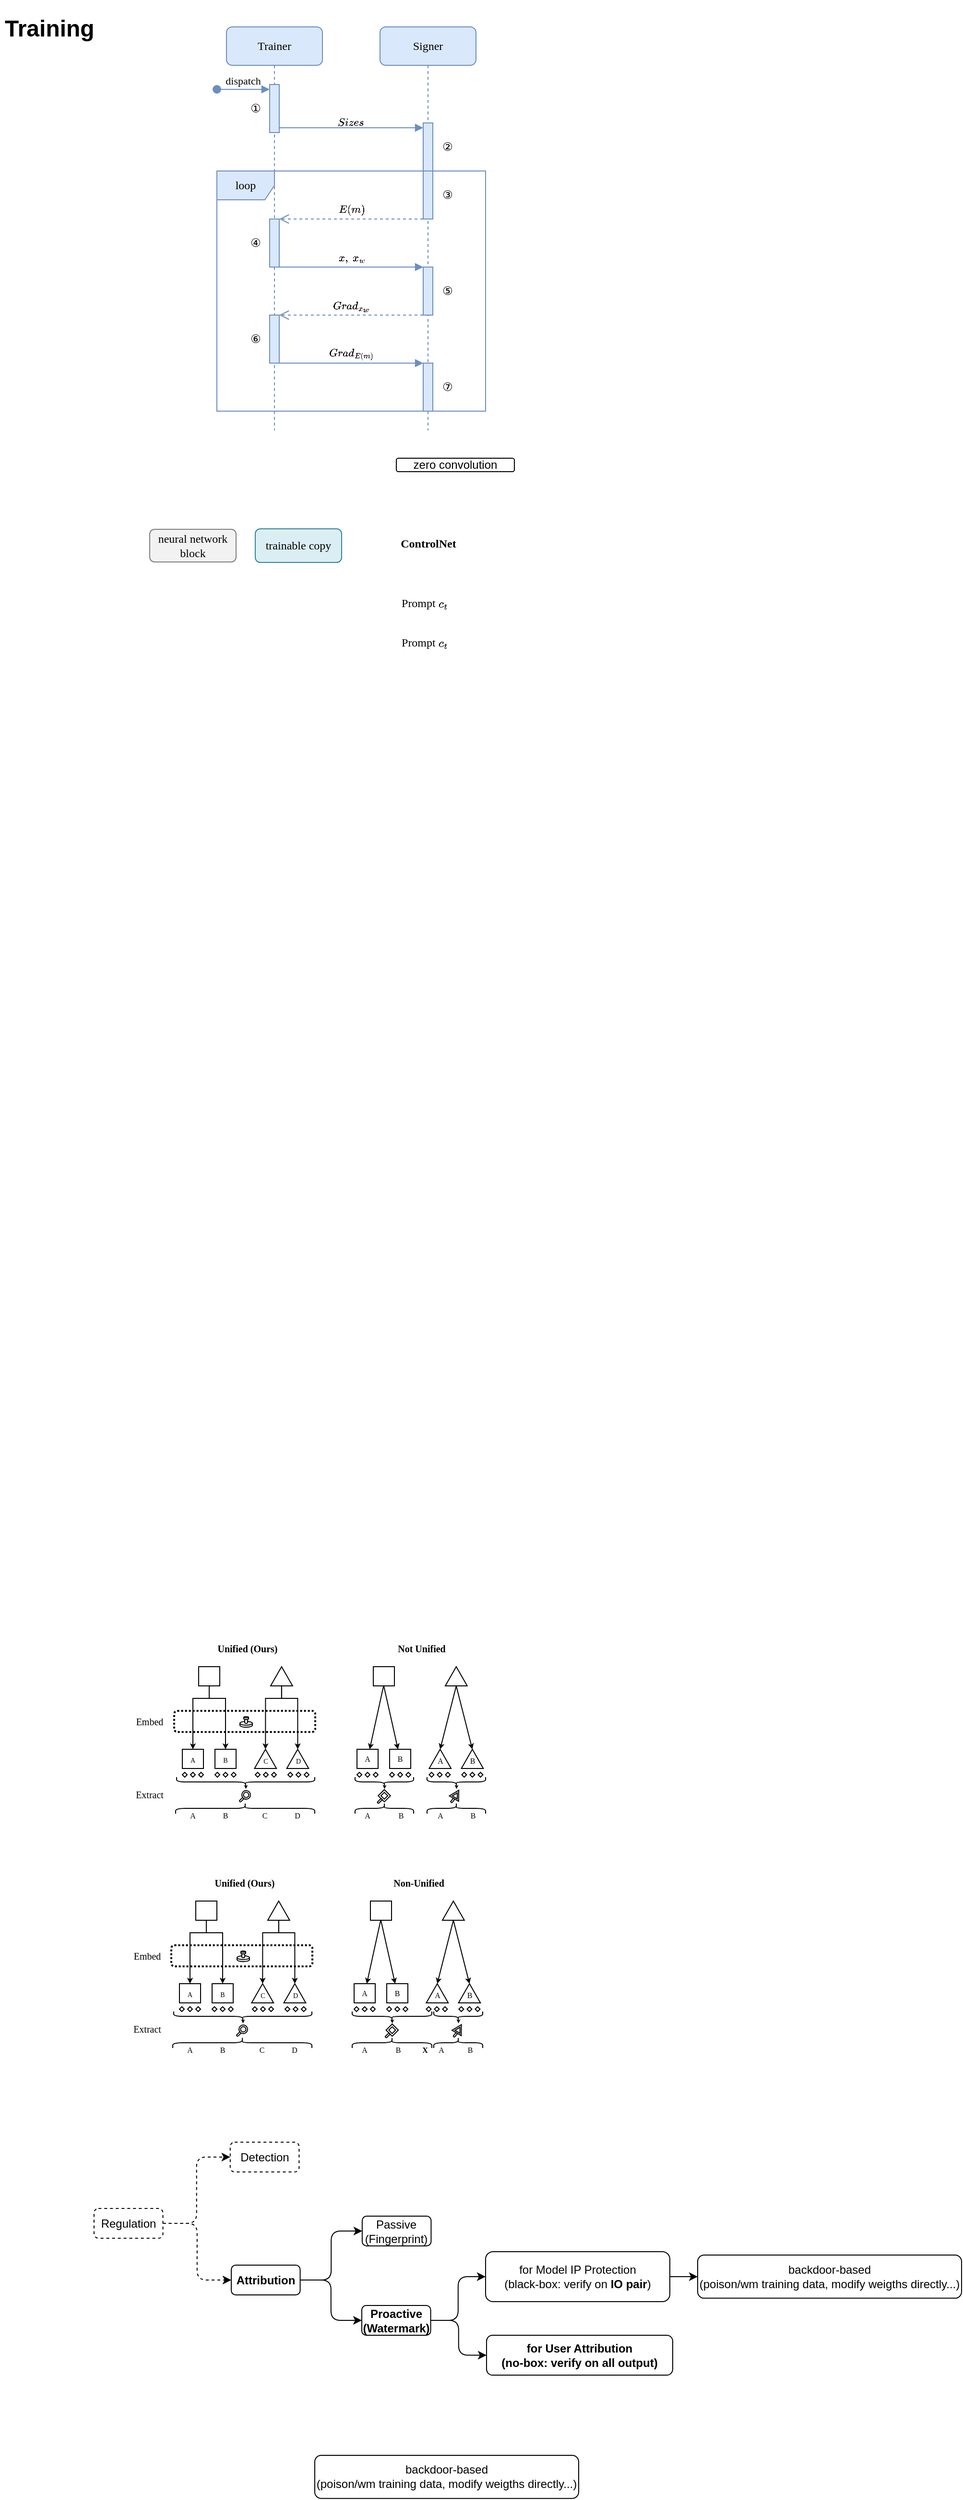 <mxfile version="24.6.4" type="github">
  <diagram name="Page-1" id="PZq0YOHbQ7oVLTurD-o1">
    <mxGraphModel dx="833" dy="1718" grid="0" gridSize="10" guides="1" tooltips="1" connect="1" arrows="1" fold="1" page="1" pageScale="1" pageWidth="850" pageHeight="1100" math="1" shadow="0">
      <root>
        <mxCell id="0" />
        <mxCell id="1" parent="0" />
        <mxCell id="htX8HI7_tb0ZppOs2i4L-1" value="&lt;h1&gt;Training&lt;/h1&gt;" style="text;html=1;strokeColor=none;fillColor=none;spacing=5;spacingTop=-20;whiteSpace=wrap;overflow=hidden;rounded=1;labelBackgroundColor=none;" parent="1" vertex="1">
          <mxGeometry x="69" y="-1087" width="136" height="56" as="geometry" />
        </mxCell>
        <mxCell id="wh6k3LLbh3ott6qiLdMX-3" value="Trainer" style="shape=umlLifeline;perimeter=lifelinePerimeter;whiteSpace=wrap;html=1;container=1;dropTarget=0;collapsible=0;recursiveResize=0;outlineConnect=0;portConstraint=eastwest;newEdgeStyle={&quot;curved&quot;:0,&quot;rounded&quot;:0};rounded=1;shadow=0;comic=0;fixDash=0;fillColor=#dae8fc;strokeColor=#6c8ebf;labelBackgroundColor=none;fontFamily=Times New Roman;perimeterSpacing=0;" parent="1" vertex="1">
          <mxGeometry x="305" y="-1069" width="100" height="420" as="geometry" />
        </mxCell>
        <mxCell id="wh6k3LLbh3ott6qiLdMX-43" value="" style="html=1;points=[[0,0,0,0,5],[0,1,0,0,-5],[1,0,0,0,5],[1,1,0,0,-5]];perimeter=orthogonalPerimeter;outlineConnect=0;targetShapes=umlLifeline;portConstraint=eastwest;newEdgeStyle={&quot;curved&quot;:0,&quot;rounded&quot;:0};fillColor=#dae8fc;strokeColor=#6c8ebf;labelBackgroundColor=none;fontFamily=Times New Roman;" parent="wh6k3LLbh3ott6qiLdMX-3" vertex="1">
          <mxGeometry x="45" y="60" width="10" height="50" as="geometry" />
        </mxCell>
        <mxCell id="wh6k3LLbh3ott6qiLdMX-44" value="dispatch" style="html=1;verticalAlign=bottom;startArrow=oval;endArrow=block;startSize=8;curved=0;rounded=0;entryX=0;entryY=0;entryDx=0;entryDy=5;fillColor=#dae8fc;strokeColor=#6c8ebf;labelBackgroundColor=none;fontFamily=Times New Roman;" parent="wh6k3LLbh3ott6qiLdMX-3" target="wh6k3LLbh3ott6qiLdMX-43" edge="1">
          <mxGeometry x="-0.04" relative="1" as="geometry">
            <mxPoint x="-10" y="65" as="sourcePoint" />
            <mxPoint as="offset" />
          </mxGeometry>
        </mxCell>
        <mxCell id="wh6k3LLbh3ott6qiLdMX-19" value="" style="html=1;points=[[0,0,0,0,5],[0,1,0,0,-5],[1,0,0,0,5],[1,1,0,0,-5]];perimeter=orthogonalPerimeter;outlineConnect=0;targetShapes=umlLifeline;portConstraint=eastwest;newEdgeStyle={&quot;curved&quot;:0,&quot;rounded&quot;:0};fillColor=#dae8fc;strokeColor=#6c8ebf;fontFamily=Times New Roman;labelBackgroundColor=none;" parent="wh6k3LLbh3ott6qiLdMX-3" vertex="1">
          <mxGeometry x="45" y="200" width="10" height="50" as="geometry" />
        </mxCell>
        <mxCell id="wh6k3LLbh3ott6qiLdMX-24" value="" style="html=1;points=[[0,0,0,0,5],[0,1,0,0,-5],[1,0,0,0,5],[1,1,0,0,-5]];perimeter=orthogonalPerimeter;outlineConnect=0;targetShapes=umlLifeline;portConstraint=eastwest;newEdgeStyle={&quot;curved&quot;:0,&quot;rounded&quot;:0};fillColor=#dae8fc;strokeColor=#6c8ebf;fontFamily=Times New Roman;labelBackgroundColor=none;" parent="wh6k3LLbh3ott6qiLdMX-3" vertex="1">
          <mxGeometry x="45" y="300" width="10" height="50" as="geometry" />
        </mxCell>
        <mxCell id="wh6k3LLbh3ott6qiLdMX-37" value="⑥" style="text;html=1;align=center;verticalAlign=middle;resizable=0;points=[];autosize=1;strokeColor=none;fillColor=none;fontFamily=Times New Roman;labelBackgroundColor=none;" parent="wh6k3LLbh3ott6qiLdMX-3" vertex="1">
          <mxGeometry x="10" y="310" width="40" height="30" as="geometry" />
        </mxCell>
        <mxCell id="wh6k3LLbh3ott6qiLdMX-35" value="④" style="text;html=1;align=center;verticalAlign=middle;resizable=0;points=[];autosize=1;strokeColor=none;fillColor=none;fontFamily=Times New Roman;labelBackgroundColor=none;" parent="wh6k3LLbh3ott6qiLdMX-3" vertex="1">
          <mxGeometry x="10" y="210" width="40" height="30" as="geometry" />
        </mxCell>
        <mxCell id="wh6k3LLbh3ott6qiLdMX-4" value="Signer" style="shape=umlLifeline;perimeter=lifelinePerimeter;whiteSpace=wrap;html=1;container=1;dropTarget=0;collapsible=0;recursiveResize=0;outlineConnect=0;portConstraint=eastwest;newEdgeStyle={&quot;curved&quot;:0,&quot;rounded&quot;:0};rounded=1;shadow=0;comic=0;fixDash=0;fillColor=#dae8fc;strokeColor=#6c8ebf;labelBackgroundColor=none;fontFamily=Times New Roman;glass=0;snapToPoint=0;" parent="1" vertex="1">
          <mxGeometry x="465" y="-1069" width="100" height="420" as="geometry" />
        </mxCell>
        <mxCell id="wh6k3LLbh3ott6qiLdMX-16" value="" style="html=1;points=[[0,0,0,0,5],[0,1,0,0,-5],[1,0,0,0,5],[1,1,0,0,-5]];perimeter=orthogonalPerimeter;outlineConnect=0;targetShapes=umlLifeline;portConstraint=eastwest;newEdgeStyle={&quot;curved&quot;:0,&quot;rounded&quot;:0};fillColor=#dae8fc;strokeColor=#6c8ebf;fontFamily=Times New Roman;labelBackgroundColor=none;" parent="wh6k3LLbh3ott6qiLdMX-4" vertex="1">
          <mxGeometry x="45" y="100" width="10" height="100" as="geometry" />
        </mxCell>
        <mxCell id="wh6k3LLbh3ott6qiLdMX-20" value="" style="html=1;points=[[0,0,0,0,5],[0,1,0,0,-5],[1,0,0,0,5],[1,1,0,0,-5]];perimeter=orthogonalPerimeter;outlineConnect=0;targetShapes=umlLifeline;portConstraint=eastwest;newEdgeStyle={&quot;curved&quot;:0,&quot;rounded&quot;:0};fillColor=#dae8fc;strokeColor=#6c8ebf;fontFamily=Times New Roman;labelBackgroundColor=none;" parent="wh6k3LLbh3ott6qiLdMX-4" vertex="1">
          <mxGeometry x="45" y="250" width="10" height="50" as="geometry" />
        </mxCell>
        <mxCell id="wh6k3LLbh3ott6qiLdMX-23" value="" style="html=1;points=[[0,0,0,0,5],[0,1,0,0,-5],[1,0,0,0,5],[1,1,0,0,-5]];perimeter=orthogonalPerimeter;outlineConnect=0;targetShapes=umlLifeline;portConstraint=eastwest;newEdgeStyle={&quot;curved&quot;:0,&quot;rounded&quot;:0};fillColor=#dae8fc;strokeColor=#6c8ebf;fontFamily=Times New Roman;labelBackgroundColor=none;" parent="wh6k3LLbh3ott6qiLdMX-4" vertex="1">
          <mxGeometry x="45" y="350" width="10" height="50" as="geometry" />
        </mxCell>
        <mxCell id="wh6k3LLbh3ott6qiLdMX-22" value="$$Grad_{x_{w}}$$" style="html=1;verticalAlign=bottom;endArrow=open;dashed=1;endSize=8;curved=0;rounded=0;fillColor=#dae8fc;strokeColor=#6c8ebf;fontFamily=Times New Roman;labelBackgroundColor=none;" parent="wh6k3LLbh3ott6qiLdMX-4" target="wh6k3LLbh3ott6qiLdMX-24" edge="1">
          <mxGeometry y="10" relative="1" as="geometry">
            <mxPoint x="-45" y="305" as="targetPoint" />
            <mxPoint x="45" y="300" as="sourcePoint" />
            <mxPoint as="offset" />
          </mxGeometry>
        </mxCell>
        <mxCell id="wh6k3LLbh3ott6qiLdMX-36" value="⑤" style="text;html=1;align=center;verticalAlign=middle;resizable=0;points=[];autosize=1;strokeColor=none;fillColor=none;fontFamily=Times New Roman;labelBackgroundColor=none;" parent="wh6k3LLbh3ott6qiLdMX-4" vertex="1">
          <mxGeometry x="50" y="260" width="40" height="30" as="geometry" />
        </mxCell>
        <mxCell id="wh6k3LLbh3ott6qiLdMX-32" value="②" style="text;html=1;align=center;verticalAlign=middle;resizable=0;points=[];autosize=1;strokeColor=none;fillColor=none;fontFamily=Times New Roman;labelBackgroundColor=none;" parent="wh6k3LLbh3ott6qiLdMX-4" vertex="1">
          <mxGeometry x="50" y="110" width="40" height="30" as="geometry" />
        </mxCell>
        <mxCell id="wh6k3LLbh3ott6qiLdMX-34" value="③" style="text;html=1;align=center;verticalAlign=middle;resizable=0;points=[];autosize=1;strokeColor=none;fillColor=none;fontFamily=Times New Roman;labelBackgroundColor=none;" parent="wh6k3LLbh3ott6qiLdMX-4" vertex="1">
          <mxGeometry x="50" y="160" width="40" height="30" as="geometry" />
        </mxCell>
        <mxCell id="wh6k3LLbh3ott6qiLdMX-38" value="⑦" style="text;html=1;align=center;verticalAlign=middle;resizable=0;points=[];autosize=1;strokeColor=none;fillColor=none;fontFamily=Times New Roman;labelBackgroundColor=none;" parent="wh6k3LLbh3ott6qiLdMX-4" vertex="1">
          <mxGeometry x="50" y="360" width="40" height="30" as="geometry" />
        </mxCell>
        <mxCell id="wh6k3LLbh3ott6qiLdMX-40" value="①" style="text;html=1;align=center;verticalAlign=middle;resizable=0;points=[];autosize=1;fontFamily=Times New Roman;labelBackgroundColor=none;" parent="1" vertex="1">
          <mxGeometry x="315" y="-999" width="40" height="30" as="geometry" />
        </mxCell>
        <mxCell id="wh6k3LLbh3ott6qiLdMX-17" value="$$Sizes$$" style="html=1;verticalAlign=bottom;endArrow=block;curved=0;rounded=0;entryX=0;entryY=0;entryDx=0;entryDy=5;fillColor=#dae8fc;strokeColor=#6c8ebf;fontFamily=Times New Roman;startArrow=none;startFill=0;labelBackgroundColor=none;" parent="1" target="wh6k3LLbh3ott6qiLdMX-16" edge="1">
          <mxGeometry x="-0.013" y="-14" relative="1" as="geometry">
            <mxPoint x="360" y="-964" as="sourcePoint" />
            <mxPoint as="offset" />
          </mxGeometry>
        </mxCell>
        <mxCell id="wh6k3LLbh3ott6qiLdMX-45" value="loop" style="shape=umlFrame;whiteSpace=wrap;html=1;pointerEvents=0;fillColor=#dae8fc;strokeColor=#6c8ebf;fontFamily=Times New Roman;labelBackgroundColor=none;" parent="1" vertex="1">
          <mxGeometry x="295" y="-919" width="280" height="250" as="geometry" />
        </mxCell>
        <mxCell id="wh6k3LLbh3ott6qiLdMX-18" value="$$E(m)$$" style="html=1;verticalAlign=bottom;endArrow=open;dashed=1;endSize=8;curved=0;rounded=0;fillColor=#dae8fc;strokeColor=#6c8ebf;fontFamily=Times New Roman;labelBackgroundColor=none;" parent="1" source="wh6k3LLbh3ott6qiLdMX-16" target="wh6k3LLbh3ott6qiLdMX-19" edge="1">
          <mxGeometry y="10" relative="1" as="geometry">
            <mxPoint x="420" y="-864" as="targetPoint" />
            <mxPoint x="490" y="-869" as="sourcePoint" />
            <mxPoint as="offset" />
          </mxGeometry>
        </mxCell>
        <mxCell id="wh6k3LLbh3ott6qiLdMX-21" value="$$x,\ x_{w}&lt;br&gt;$$" style="html=1;verticalAlign=bottom;endArrow=block;curved=0;rounded=0;fillColor=#dae8fc;strokeColor=#6c8ebf;fontFamily=Times New Roman;labelBackgroundColor=none;" parent="1" source="wh6k3LLbh3ott6qiLdMX-19" target="wh6k3LLbh3ott6qiLdMX-20" edge="1">
          <mxGeometry y="-10" relative="1" as="geometry">
            <mxPoint x="320" y="-819" as="sourcePoint" />
            <mxPoint as="offset" />
          </mxGeometry>
        </mxCell>
        <mxCell id="wh6k3LLbh3ott6qiLdMX-25" value="$$Grad_{E(m)}$$" style="html=1;verticalAlign=bottom;endArrow=block;curved=0;rounded=0;fillColor=#dae8fc;strokeColor=#6c8ebf;fontFamily=Times New Roman;labelBackgroundColor=none;" parent="1" source="wh6k3LLbh3ott6qiLdMX-24" target="wh6k3LLbh3ott6qiLdMX-23" edge="1">
          <mxGeometry y="-10" width="80" relative="1" as="geometry">
            <mxPoint x="320" y="-719" as="sourcePoint" />
            <mxPoint x="475" y="-709" as="targetPoint" />
            <mxPoint as="offset" />
          </mxGeometry>
        </mxCell>
        <mxCell id="BrTKEgk7l0qO_2mIqox_-1" value="neural network&lt;br&gt;block" style="rounded=1;whiteSpace=wrap;html=1;fillColor=#f2f2f2;strokeColor=#7f7f7f;fontFamily=Times New Roman;fontStyle=0" parent="1" vertex="1">
          <mxGeometry x="225" y="-546" width="90" height="34" as="geometry" />
        </mxCell>
        <mxCell id="BrTKEgk7l0qO_2mIqox_-2" value="zero convolution" style="rounded=1;whiteSpace=wrap;html=1;" parent="1" vertex="1">
          <mxGeometry x="482" y="-620" width="123" height="14" as="geometry" />
        </mxCell>
        <mxCell id="BrTKEgk7l0qO_2mIqox_-4" value="ControlNet" style="text;html=1;strokeColor=none;fillColor=none;align=center;verticalAlign=middle;whiteSpace=wrap;rounded=0;fontFamily=Times New Roman;fontStyle=1" parent="1" vertex="1">
          <mxGeometry x="446.5" y="-546" width="137" height="30" as="geometry" />
        </mxCell>
        <mxCell id="BrTKEgk7l0qO_2mIqox_-5" value="Prompt \(c_t\)" style="text;html=1;strokeColor=none;fillColor=none;align=center;verticalAlign=middle;whiteSpace=wrap;rounded=0;fontFamily=Times New Roman;fontSize=12;fontStyle=0" parent="1" vertex="1">
          <mxGeometry x="443" y="-484" width="137" height="30" as="geometry" />
        </mxCell>
        <mxCell id="BrTKEgk7l0qO_2mIqox_-7" value="trainable copy" style="rounded=1;whiteSpace=wrap;html=1;fillColor=#dbeef3;strokeColor=#30849b;fontFamily=Times New Roman;fontStyle=0" parent="1" vertex="1">
          <mxGeometry x="335" y="-546.5" width="90" height="35" as="geometry" />
        </mxCell>
        <mxCell id="BrTKEgk7l0qO_2mIqox_-8" value="Prompt `c_t`" style="text;strokeColor=none;fillColor=none;align=center;verticalAlign=middle;whiteSpace=wrap;rounded=0;fontFamily=Times New Roman;fontSize=12;fontStyle=0;html=1;" parent="1" vertex="1">
          <mxGeometry x="443" y="-443" width="137" height="30" as="geometry" />
        </mxCell>
        <mxCell id="nkmyGy2O61pzBa1mgSYK-3" value="" style="shape=delay;whiteSpace=wrap;html=1;rounded=0;shadow=0;glass=0;sketch=0;strokeColor=#000000;strokeWidth=1;fontFamily=Times New Roman;fontSize=8;rotation=-230;" vertex="1" parent="1">
          <mxGeometry x="538" y="776" width="6" height="1.85" as="geometry" />
        </mxCell>
        <mxCell id="nkmyGy2O61pzBa1mgSYK-4" style="edgeStyle=orthogonalEdgeStyle;html=1;elbow=vertical;rounded=0;endSize=3;" edge="1" parent="1" source="nkmyGy2O61pzBa1mgSYK-6" target="nkmyGy2O61pzBa1mgSYK-11">
          <mxGeometry relative="1" as="geometry">
            <Array as="points">
              <mxPoint x="287" y="671" />
              <mxPoint x="270" y="671" />
            </Array>
          </mxGeometry>
        </mxCell>
        <mxCell id="nkmyGy2O61pzBa1mgSYK-5" style="edgeStyle=orthogonalEdgeStyle;html=1;elbow=vertical;rounded=0;endSize=3;" edge="1" parent="1" source="nkmyGy2O61pzBa1mgSYK-6" target="nkmyGy2O61pzBa1mgSYK-10">
          <mxGeometry relative="1" as="geometry">
            <Array as="points">
              <mxPoint x="287" y="671" />
              <mxPoint x="304" y="671" />
            </Array>
          </mxGeometry>
        </mxCell>
        <mxCell id="nkmyGy2O61pzBa1mgSYK-6" value="" style="verticalLabelPosition=bottom;verticalAlign=top;html=1;shape=mxgraph.basic.rect;fillColor2=none;strokeWidth=1;size=20;indent=5;" vertex="1" parent="1">
          <mxGeometry x="276" y="638" width="22" height="20" as="geometry" />
        </mxCell>
        <mxCell id="nkmyGy2O61pzBa1mgSYK-7" style="edgeStyle=orthogonalEdgeStyle;rounded=0;html=1;entryX=0;entryY=0;entryDx=11.43;entryDy=0;entryPerimeter=0;elbow=vertical;endSize=3;" edge="1" parent="1" source="nkmyGy2O61pzBa1mgSYK-9" target="nkmyGy2O61pzBa1mgSYK-13">
          <mxGeometry relative="1" as="geometry">
            <Array as="points">
              <mxPoint x="362" y="671" />
              <mxPoint x="346" y="671" />
            </Array>
          </mxGeometry>
        </mxCell>
        <mxCell id="nkmyGy2O61pzBa1mgSYK-8" style="edgeStyle=orthogonalEdgeStyle;rounded=0;html=1;entryX=0;entryY=0;entryDx=11.43;entryDy=0;entryPerimeter=0;elbow=vertical;endSize=3;" edge="1" parent="1" source="nkmyGy2O61pzBa1mgSYK-9" target="nkmyGy2O61pzBa1mgSYK-12">
          <mxGeometry relative="1" as="geometry">
            <Array as="points">
              <mxPoint x="362" y="671" />
              <mxPoint x="379" y="671" />
            </Array>
          </mxGeometry>
        </mxCell>
        <mxCell id="nkmyGy2O61pzBa1mgSYK-9" value="" style="verticalLabelPosition=bottom;verticalAlign=top;html=1;shape=mxgraph.basic.acute_triangle;dx=0.5;" vertex="1" parent="1">
          <mxGeometry x="351" y="638" width="22.86" height="20" as="geometry" />
        </mxCell>
        <mxCell id="nkmyGy2O61pzBa1mgSYK-10" value="" style="verticalLabelPosition=bottom;verticalAlign=top;html=1;shape=mxgraph.basic.rect;fillColor2=none;strokeWidth=1;size=20;indent=5;" vertex="1" parent="1">
          <mxGeometry x="293" y="724" width="22" height="20" as="geometry" />
        </mxCell>
        <mxCell id="nkmyGy2O61pzBa1mgSYK-11" value="" style="verticalLabelPosition=bottom;verticalAlign=top;html=1;shape=mxgraph.basic.rect;fillColor2=none;strokeWidth=1;size=20;indent=5;" vertex="1" parent="1">
          <mxGeometry x="259" y="724" width="22" height="20" as="geometry" />
        </mxCell>
        <mxCell id="nkmyGy2O61pzBa1mgSYK-12" value="" style="verticalLabelPosition=bottom;verticalAlign=top;html=1;shape=mxgraph.basic.acute_triangle;dx=0.5;" vertex="1" parent="1">
          <mxGeometry x="367.79" y="724" width="22.86" height="20" as="geometry" />
        </mxCell>
        <mxCell id="nkmyGy2O61pzBa1mgSYK-13" value="" style="verticalLabelPosition=bottom;verticalAlign=top;html=1;shape=mxgraph.basic.acute_triangle;dx=0.5;" vertex="1" parent="1">
          <mxGeometry x="334.22" y="724" width="22.86" height="20" as="geometry" />
        </mxCell>
        <mxCell id="nkmyGy2O61pzBa1mgSYK-14" style="html=1;elbow=vertical;exitX=0.489;exitY=0.98;exitDx=0;exitDy=0;exitPerimeter=0;endSize=3;" edge="1" parent="1" source="nkmyGy2O61pzBa1mgSYK-16" target="nkmyGy2O61pzBa1mgSYK-21">
          <mxGeometry relative="1" as="geometry" />
        </mxCell>
        <mxCell id="nkmyGy2O61pzBa1mgSYK-15" style="html=1;elbow=vertical;exitX=0.5;exitY=1.017;exitDx=0;exitDy=0;exitPerimeter=0;endSize=3;" edge="1" parent="1" source="nkmyGy2O61pzBa1mgSYK-16" target="nkmyGy2O61pzBa1mgSYK-20">
          <mxGeometry relative="1" as="geometry" />
        </mxCell>
        <mxCell id="nkmyGy2O61pzBa1mgSYK-16" value="" style="verticalLabelPosition=bottom;verticalAlign=top;html=1;shape=mxgraph.basic.rect;fillColor2=none;strokeWidth=1;size=20;indent=5;" vertex="1" parent="1">
          <mxGeometry x="458" y="638" width="22" height="20" as="geometry" />
        </mxCell>
        <mxCell id="nkmyGy2O61pzBa1mgSYK-17" style="html=1;entryX=0;entryY=0;entryDx=11.43;entryDy=0;entryPerimeter=0;elbow=vertical;exitX=0.5;exitY=1;exitDx=0;exitDy=0;exitPerimeter=0;endSize=3;" edge="1" parent="1" source="nkmyGy2O61pzBa1mgSYK-19" target="nkmyGy2O61pzBa1mgSYK-23">
          <mxGeometry relative="1" as="geometry" />
        </mxCell>
        <mxCell id="nkmyGy2O61pzBa1mgSYK-18" style="html=1;entryX=0;entryY=0;entryDx=11.43;entryDy=0;entryPerimeter=0;elbow=vertical;exitX=0.5;exitY=1;exitDx=0;exitDy=0;exitPerimeter=0;endSize=3;" edge="1" parent="1" source="nkmyGy2O61pzBa1mgSYK-19" target="nkmyGy2O61pzBa1mgSYK-22">
          <mxGeometry relative="1" as="geometry" />
        </mxCell>
        <mxCell id="nkmyGy2O61pzBa1mgSYK-19" value="" style="verticalLabelPosition=bottom;verticalAlign=top;html=1;shape=mxgraph.basic.acute_triangle;dx=0.5;" vertex="1" parent="1">
          <mxGeometry x="533" y="638" width="22.86" height="20" as="geometry" />
        </mxCell>
        <mxCell id="nkmyGy2O61pzBa1mgSYK-20" value="" style="verticalLabelPosition=bottom;verticalAlign=top;html=1;shape=mxgraph.basic.rect;fillColor2=none;strokeWidth=1;size=20;indent=5;" vertex="1" parent="1">
          <mxGeometry x="475" y="724" width="22" height="20" as="geometry" />
        </mxCell>
        <mxCell id="nkmyGy2O61pzBa1mgSYK-21" value="" style="verticalLabelPosition=bottom;verticalAlign=top;html=1;shape=mxgraph.basic.rect;fillColor2=none;strokeWidth=1;size=20;indent=5;" vertex="1" parent="1">
          <mxGeometry x="441" y="724" width="22" height="20" as="geometry" />
        </mxCell>
        <mxCell id="nkmyGy2O61pzBa1mgSYK-22" value="" style="verticalLabelPosition=bottom;verticalAlign=top;html=1;shape=mxgraph.basic.acute_triangle;dx=0.5;" vertex="1" parent="1">
          <mxGeometry x="549.79" y="724" width="22.86" height="20" as="geometry" />
        </mxCell>
        <mxCell id="nkmyGy2O61pzBa1mgSYK-23" value="" style="verticalLabelPosition=bottom;verticalAlign=top;html=1;shape=mxgraph.basic.acute_triangle;dx=0.5;" vertex="1" parent="1">
          <mxGeometry x="516.22" y="724" width="22.86" height="20" as="geometry" />
        </mxCell>
        <mxCell id="nkmyGy2O61pzBa1mgSYK-24" value="" style="html=1;fontColor=#FF3333;fontStyle=1;align=left;verticalAlign=top;spacing=0;labelBorderColor=none;fillColor=none;strokeWidth=2;strokeColor=#000000;spacingLeft=4;spacingTop=-3;fontFamily=Times New Roman;fontSize=8;perimeterSpacing=0;rounded=1;glass=0;shadow=0;dashed=1;dashPattern=1 1;" vertex="1" parent="1">
          <mxGeometry x="250.5" y="684" width="147" height="22" as="geometry" />
        </mxCell>
        <mxCell id="nkmyGy2O61pzBa1mgSYK-25" value="&lt;font style=&quot;font-size: 10px;&quot;&gt;Embed&lt;/font&gt;" style="text;html=1;strokeColor=none;fillColor=none;align=center;verticalAlign=middle;whiteSpace=wrap;rounded=0;shadow=0;glass=0;dashed=1;dashPattern=1 1;sketch=0;strokeWidth=2;fontFamily=Times New Roman;fontSize=8;" vertex="1" parent="1">
          <mxGeometry x="208" y="687" width="34" height="16" as="geometry" />
        </mxCell>
        <mxCell id="nkmyGy2O61pzBa1mgSYK-26" value="A" style="text;fontSize=8;fontFamily=Times New Roman;rounded=0;align=center;horizontal=1;verticalAlign=middle;fillColor=none;fontColor=default;whiteSpace=wrap;html=1;" vertex="1" parent="1">
          <mxGeometry x="447" y="729" width="10" height="10" as="geometry" />
        </mxCell>
        <mxCell id="nkmyGy2O61pzBa1mgSYK-27" value="" style="group" vertex="1" connectable="0" parent="1">
          <mxGeometry x="264" y="731" width="10.78" height="11" as="geometry" />
        </mxCell>
        <mxCell id="nkmyGy2O61pzBa1mgSYK-28" value="" style="verticalLabelPosition=bottom;verticalAlign=top;html=1;shape=mxgraph.basic.arc;startAngle=0.3;endAngle=0.3;" vertex="1" parent="nkmyGy2O61pzBa1mgSYK-27">
          <mxGeometry x="0.98" y="0.5" width="9.8" height="10" as="geometry" />
        </mxCell>
        <mxCell id="nkmyGy2O61pzBa1mgSYK-29" value="&lt;font style=&quot;font-size: 7px;&quot;&gt;A&lt;/font&gt;" style="text;html=1;strokeColor=none;fillColor=none;align=center;verticalAlign=middle;whiteSpace=wrap;rounded=0;horizontal=1;fontFamily=Times New Roman;spacing=2;fontSize=7;" vertex="1" parent="nkmyGy2O61pzBa1mgSYK-27">
          <mxGeometry x="5" y="1" width="2.5" height="7.5" as="geometry" />
        </mxCell>
        <mxCell id="nkmyGy2O61pzBa1mgSYK-30" value="" style="group" vertex="1" connectable="0" parent="1">
          <mxGeometry x="299.1" y="731.5" width="9.8" height="10" as="geometry" />
        </mxCell>
        <mxCell id="nkmyGy2O61pzBa1mgSYK-31" value="" style="verticalLabelPosition=bottom;verticalAlign=top;html=1;shape=mxgraph.basic.arc;startAngle=0.3;endAngle=0.3;" vertex="1" parent="nkmyGy2O61pzBa1mgSYK-30">
          <mxGeometry width="9.8" height="10" as="geometry" />
        </mxCell>
        <mxCell id="nkmyGy2O61pzBa1mgSYK-32" value="&lt;font style=&quot;font-size: 7px;&quot;&gt;B&lt;/font&gt;" style="text;html=1;strokeColor=none;fillColor=none;align=center;verticalAlign=middle;whiteSpace=wrap;rounded=0;horizontal=1;fontFamily=Times New Roman;spacing=2;fontSize=7;" vertex="1" parent="nkmyGy2O61pzBa1mgSYK-30">
          <mxGeometry x="3.765" y="1.589" width="2.273" height="6.818" as="geometry" />
        </mxCell>
        <mxCell id="nkmyGy2O61pzBa1mgSYK-33" value="" style="group;strokeWidth=1;" vertex="1" connectable="0" parent="1">
          <mxGeometry x="341.24" y="733" width="8.82" height="9" as="geometry" />
        </mxCell>
        <mxCell id="nkmyGy2O61pzBa1mgSYK-34" value="" style="verticalLabelPosition=bottom;verticalAlign=top;html=1;shape=mxgraph.basic.arc;startAngle=0.3;endAngle=0.3;" vertex="1" parent="nkmyGy2O61pzBa1mgSYK-33">
          <mxGeometry width="8.82" height="9" as="geometry" />
        </mxCell>
        <mxCell id="nkmyGy2O61pzBa1mgSYK-35" value="&lt;font style=&quot;font-size: 7px;&quot;&gt;C&lt;/font&gt;" style="text;html=1;strokeColor=none;fillColor=none;align=center;verticalAlign=middle;whiteSpace=wrap;rounded=0;horizontal=1;fontFamily=Times New Roman;spacing=2;fontSize=7;" vertex="1" parent="nkmyGy2O61pzBa1mgSYK-33">
          <mxGeometry x="3.761" y="0.998" width="2.045" height="6.136" as="geometry" />
        </mxCell>
        <mxCell id="nkmyGy2O61pzBa1mgSYK-36" value="B" style="text;whiteSpace=wrap;fontSize=8;fontFamily=Times New Roman;rounded=0;align=center;horizontal=1;verticalAlign=middle;html=1;" vertex="1" parent="1">
          <mxGeometry x="481" y="729" width="10" height="10" as="geometry" />
        </mxCell>
        <mxCell id="nkmyGy2O61pzBa1mgSYK-37" value="A" style="text;fontSize=8;fontFamily=Times New Roman;rounded=0;align=center;horizontal=1;verticalAlign=middle;fillColor=none;fontColor=default;whiteSpace=wrap;html=1;" vertex="1" parent="1">
          <mxGeometry x="523" y="731" width="10" height="10" as="geometry" />
        </mxCell>
        <mxCell id="nkmyGy2O61pzBa1mgSYK-38" value="B" style="text;whiteSpace=wrap;fontSize=8;fontFamily=Times New Roman;rounded=0;align=center;horizontal=1;verticalAlign=middle;html=1;spacing=2;spacingLeft=1;" vertex="1" parent="1">
          <mxGeometry x="556.22" y="731" width="10" height="10" as="geometry" />
        </mxCell>
        <mxCell id="nkmyGy2O61pzBa1mgSYK-39" value="" style="strokeWidth=1;html=1;shape=mxgraph.flowchart.decision;whiteSpace=wrap;rounded=0;shadow=0;glass=0;sketch=0;strokeColor=#000000;fontFamily=Times New Roman;fontSize=8;fontColor=default;fillColor=none;" vertex="1" parent="1">
          <mxGeometry x="259" y="748" width="5" height="5" as="geometry" />
        </mxCell>
        <mxCell id="nkmyGy2O61pzBa1mgSYK-40" value="" style="strokeWidth=1;html=1;shape=mxgraph.flowchart.decision;whiteSpace=wrap;rounded=0;shadow=0;glass=0;sketch=0;strokeColor=#000000;fontFamily=Times New Roman;fontSize=8;fontColor=default;fillColor=none;" vertex="1" parent="1">
          <mxGeometry x="267.5" y="748" width="5" height="5" as="geometry" />
        </mxCell>
        <mxCell id="nkmyGy2O61pzBa1mgSYK-41" value="" style="strokeWidth=1;html=1;shape=mxgraph.flowchart.decision;whiteSpace=wrap;rounded=0;shadow=0;glass=0;sketch=0;strokeColor=#000000;fontFamily=Times New Roman;fontSize=8;fontColor=default;fillColor=none;" vertex="1" parent="1">
          <mxGeometry x="276" y="748" width="5" height="5" as="geometry" />
        </mxCell>
        <mxCell id="nkmyGy2O61pzBa1mgSYK-42" value="" style="verticalLabelPosition=bottom;verticalAlign=top;html=1;shape=mxgraph.basic.arc;startAngle=0.3;endAngle=0.3;" vertex="1" parent="1">
          <mxGeometry x="374.81" y="733" width="8.82" height="9" as="geometry" />
        </mxCell>
        <mxCell id="nkmyGy2O61pzBa1mgSYK-43" value="&lt;font style=&quot;font-size: 7px;&quot;&gt;D&lt;/font&gt;" style="text;html=1;strokeColor=none;fillColor=none;align=center;verticalAlign=middle;whiteSpace=wrap;rounded=0;horizontal=1;fontFamily=Times New Roman;spacing=2;fontSize=7;" vertex="1" parent="1">
          <mxGeometry x="379.391" y="734.428" width="2.045" height="6.136" as="geometry" />
        </mxCell>
        <mxCell id="nkmyGy2O61pzBa1mgSYK-44" value="" style="strokeWidth=1;html=1;shape=mxgraph.flowchart.decision;whiteSpace=wrap;rounded=0;shadow=0;glass=0;sketch=0;strokeColor=#000000;fontFamily=Times New Roman;fontSize=8;fontColor=default;fillColor=none;" vertex="1" parent="1">
          <mxGeometry x="293" y="748" width="5" height="5" as="geometry" />
        </mxCell>
        <mxCell id="nkmyGy2O61pzBa1mgSYK-45" value="" style="strokeWidth=1;html=1;shape=mxgraph.flowchart.decision;whiteSpace=wrap;rounded=0;shadow=0;glass=0;sketch=0;strokeColor=#000000;fontFamily=Times New Roman;fontSize=8;fontColor=default;fillColor=none;" vertex="1" parent="1">
          <mxGeometry x="301.5" y="748" width="5" height="5" as="geometry" />
        </mxCell>
        <mxCell id="nkmyGy2O61pzBa1mgSYK-46" value="" style="strokeWidth=1;html=1;shape=mxgraph.flowchart.decision;whiteSpace=wrap;rounded=0;shadow=0;glass=0;sketch=0;strokeColor=#000000;fontFamily=Times New Roman;fontSize=8;fontColor=default;fillColor=none;" vertex="1" parent="1">
          <mxGeometry x="310" y="748" width="5" height="5" as="geometry" />
        </mxCell>
        <mxCell id="nkmyGy2O61pzBa1mgSYK-47" value="" style="strokeWidth=1;html=1;shape=mxgraph.flowchart.decision;whiteSpace=wrap;rounded=0;shadow=0;glass=0;sketch=0;strokeColor=#000000;fontFamily=Times New Roman;fontSize=8;fontColor=default;fillColor=none;" vertex="1" parent="1">
          <mxGeometry x="335" y="748" width="5" height="5" as="geometry" />
        </mxCell>
        <mxCell id="nkmyGy2O61pzBa1mgSYK-48" value="" style="strokeWidth=1;html=1;shape=mxgraph.flowchart.decision;whiteSpace=wrap;rounded=0;shadow=0;glass=0;sketch=0;strokeColor=#000000;fontFamily=Times New Roman;fontSize=8;fontColor=default;fillColor=none;" vertex="1" parent="1">
          <mxGeometry x="343.5" y="748" width="5" height="5" as="geometry" />
        </mxCell>
        <mxCell id="nkmyGy2O61pzBa1mgSYK-49" value="" style="strokeWidth=1;html=1;shape=mxgraph.flowchart.decision;whiteSpace=wrap;rounded=0;shadow=0;glass=0;sketch=0;strokeColor=#000000;fontFamily=Times New Roman;fontSize=8;fontColor=default;fillColor=none;" vertex="1" parent="1">
          <mxGeometry x="352" y="748" width="5" height="5" as="geometry" />
        </mxCell>
        <mxCell id="nkmyGy2O61pzBa1mgSYK-50" value="" style="strokeWidth=1;html=1;shape=mxgraph.flowchart.decision;whiteSpace=wrap;rounded=0;shadow=0;glass=0;sketch=0;strokeColor=#000000;fontFamily=Times New Roman;fontSize=8;fontColor=default;fillColor=none;" vertex="1" parent="1">
          <mxGeometry x="369" y="748" width="5" height="5" as="geometry" />
        </mxCell>
        <mxCell id="nkmyGy2O61pzBa1mgSYK-51" value="" style="strokeWidth=1;html=1;shape=mxgraph.flowchart.decision;whiteSpace=wrap;rounded=0;shadow=0;glass=0;sketch=0;strokeColor=#000000;fontFamily=Times New Roman;fontSize=8;fontColor=default;fillColor=none;" vertex="1" parent="1">
          <mxGeometry x="377.5" y="748" width="5" height="5" as="geometry" />
        </mxCell>
        <mxCell id="nkmyGy2O61pzBa1mgSYK-52" value="" style="strokeWidth=1;html=1;shape=mxgraph.flowchart.decision;whiteSpace=wrap;rounded=0;shadow=0;glass=0;sketch=0;strokeColor=#000000;fontFamily=Times New Roman;fontSize=8;fontColor=default;fillColor=none;" vertex="1" parent="1">
          <mxGeometry x="386" y="748" width="5" height="5" as="geometry" />
        </mxCell>
        <mxCell id="nkmyGy2O61pzBa1mgSYK-53" value="" style="group" vertex="1" connectable="0" parent="1">
          <mxGeometry x="318.225" y="767" width="11.775" height="12.1" as="geometry" />
        </mxCell>
        <mxCell id="nkmyGy2O61pzBa1mgSYK-54" value="" style="shape=delay;whiteSpace=wrap;html=1;rounded=0;shadow=0;glass=0;sketch=0;strokeColor=#000000;strokeWidth=1;fontFamily=Times New Roman;fontSize=8;rotation=-225;" vertex="1" parent="nkmyGy2O61pzBa1mgSYK-53">
          <mxGeometry x="-0.225" y="8.4" width="6" height="1.85" as="geometry" />
        </mxCell>
        <mxCell id="nkmyGy2O61pzBa1mgSYK-55" value="" style="verticalLabelPosition=bottom;verticalAlign=top;html=1;shape=mxgraph.basic.donut;dx=1.74;rounded=1;shadow=0;glass=0;sketch=0;strokeColor=#000000;strokeWidth=1;fontFamily=Times New Roman;fontSize=10;" vertex="1" parent="nkmyGy2O61pzBa1mgSYK-53">
          <mxGeometry x="2.775" width="9" height="9" as="geometry" />
        </mxCell>
        <mxCell id="nkmyGy2O61pzBa1mgSYK-56" value="" style="group" vertex="1" connectable="0" parent="1">
          <mxGeometry x="253" y="753" width="144" height="10" as="geometry" />
        </mxCell>
        <mxCell id="nkmyGy2O61pzBa1mgSYK-57" style="edgeStyle=none;rounded=0;html=1;strokeWidth=0;fontFamily=Times New Roman;fontSize=8;fontColor=default;endArrow=classic;endFill=1;endSize=4;elbow=vertical;" edge="1" parent="nkmyGy2O61pzBa1mgSYK-56" source="nkmyGy2O61pzBa1mgSYK-58">
          <mxGeometry relative="1" as="geometry">
            <mxPoint x="72" y="12" as="targetPoint" />
            <Array as="points">
              <mxPoint x="72" y="9" />
            </Array>
          </mxGeometry>
        </mxCell>
        <mxCell id="nkmyGy2O61pzBa1mgSYK-58" value="" style="shape=curlyBracket;whiteSpace=wrap;html=1;rounded=1;labelPosition=left;verticalLabelPosition=middle;align=right;verticalAlign=middle;shadow=0;glass=0;sketch=0;strokeColor=#000000;strokeWidth=1;fontFamily=Times New Roman;fontSize=8;fontColor=default;fillColor=none;direction=north;allowArrows=1;perimeter=rectanglePerimeter;portConstraintRotation=0;snapToPoint=0;treeFolding=0;size=0.5;perimeterSpacing=0;" vertex="1" parent="nkmyGy2O61pzBa1mgSYK-56">
          <mxGeometry width="144" height="10" as="geometry" />
        </mxCell>
        <mxCell id="nkmyGy2O61pzBa1mgSYK-59" value="&lt;font style=&quot;font-size: 8px;&quot;&gt;A&lt;/font&gt;" style="text;html=1;strokeColor=none;fillColor=none;align=center;verticalAlign=middle;whiteSpace=wrap;rounded=0;horizontal=1;fontFamily=Times New Roman;spacing=2;fontSize=8;" vertex="1" parent="1">
          <mxGeometry x="268.75" y="789" width="2.5" height="7.5" as="geometry" />
        </mxCell>
        <mxCell id="nkmyGy2O61pzBa1mgSYK-60" value="&lt;font style=&quot;font-size: 8px;&quot;&gt;B&lt;/font&gt;" style="text;html=1;strokeColor=none;fillColor=none;align=center;verticalAlign=middle;whiteSpace=wrap;rounded=0;horizontal=1;fontFamily=Times New Roman;spacing=2;fontSize=8;" vertex="1" parent="1">
          <mxGeometry x="303.14" y="789" width="2.5" height="7.5" as="geometry" />
        </mxCell>
        <mxCell id="nkmyGy2O61pzBa1mgSYK-61" value="&lt;font style=&quot;font-size: 8px;&quot;&gt;C&lt;/font&gt;" style="text;html=1;strokeColor=none;fillColor=none;align=center;verticalAlign=middle;whiteSpace=wrap;rounded=0;horizontal=1;fontFamily=Times New Roman;spacing=2;fontSize=8;" vertex="1" parent="1">
          <mxGeometry x="343.5" y="789" width="2.5" height="7.5" as="geometry" />
        </mxCell>
        <mxCell id="nkmyGy2O61pzBa1mgSYK-62" value="&lt;font style=&quot;font-size: 8px;&quot;&gt;D&lt;/font&gt;" style="text;html=1;strokeColor=none;fillColor=none;align=center;verticalAlign=middle;whiteSpace=wrap;rounded=0;horizontal=1;fontFamily=Times New Roman;spacing=2;fontSize=8;" vertex="1" parent="1">
          <mxGeometry x="377.89" y="789" width="2.5" height="7.5" as="geometry" />
        </mxCell>
        <mxCell id="nkmyGy2O61pzBa1mgSYK-63" value="&lt;font style=&quot;font-size: 10px;&quot;&gt;Extract&lt;/font&gt;" style="text;html=1;strokeColor=none;fillColor=none;align=center;verticalAlign=middle;whiteSpace=wrap;rounded=0;shadow=0;glass=0;dashed=1;dashPattern=1 1;sketch=0;strokeWidth=2;fontFamily=Times New Roman;fontSize=8;" vertex="1" parent="1">
          <mxGeometry x="208" y="763.1" width="34" height="16" as="geometry" />
        </mxCell>
        <mxCell id="nkmyGy2O61pzBa1mgSYK-64" value="" style="strokeWidth=1;html=1;shape=mxgraph.flowchart.decision;whiteSpace=wrap;rounded=0;shadow=0;glass=0;sketch=0;strokeColor=#000000;fontFamily=Times New Roman;fontSize=8;fontColor=default;fillColor=none;" vertex="1" parent="1">
          <mxGeometry x="441" y="748" width="5" height="5" as="geometry" />
        </mxCell>
        <mxCell id="nkmyGy2O61pzBa1mgSYK-65" value="" style="strokeWidth=1;html=1;shape=mxgraph.flowchart.decision;whiteSpace=wrap;rounded=0;shadow=0;glass=0;sketch=0;strokeColor=#000000;fontFamily=Times New Roman;fontSize=8;fontColor=default;fillColor=none;" vertex="1" parent="1">
          <mxGeometry x="449.5" y="748" width="5" height="5" as="geometry" />
        </mxCell>
        <mxCell id="nkmyGy2O61pzBa1mgSYK-66" value="" style="strokeWidth=1;html=1;shape=mxgraph.flowchart.decision;whiteSpace=wrap;rounded=0;shadow=0;glass=0;sketch=0;strokeColor=#000000;fontFamily=Times New Roman;fontSize=8;fontColor=default;fillColor=none;" vertex="1" parent="1">
          <mxGeometry x="458" y="748" width="5" height="5" as="geometry" />
        </mxCell>
        <mxCell id="nkmyGy2O61pzBa1mgSYK-67" value="" style="strokeWidth=1;html=1;shape=mxgraph.flowchart.decision;whiteSpace=wrap;rounded=0;shadow=0;glass=0;sketch=0;strokeColor=#000000;fontFamily=Times New Roman;fontSize=8;fontColor=default;fillColor=none;" vertex="1" parent="1">
          <mxGeometry x="475" y="748" width="5" height="5" as="geometry" />
        </mxCell>
        <mxCell id="nkmyGy2O61pzBa1mgSYK-68" value="" style="strokeWidth=1;html=1;shape=mxgraph.flowchart.decision;whiteSpace=wrap;rounded=0;shadow=0;glass=0;sketch=0;strokeColor=#000000;fontFamily=Times New Roman;fontSize=8;fontColor=default;fillColor=none;" vertex="1" parent="1">
          <mxGeometry x="483.5" y="748" width="5" height="5" as="geometry" />
        </mxCell>
        <mxCell id="nkmyGy2O61pzBa1mgSYK-69" value="" style="strokeWidth=1;html=1;shape=mxgraph.flowchart.decision;whiteSpace=wrap;rounded=0;shadow=0;glass=0;sketch=0;strokeColor=#000000;fontFamily=Times New Roman;fontSize=8;fontColor=default;fillColor=none;" vertex="1" parent="1">
          <mxGeometry x="492" y="748" width="5" height="5" as="geometry" />
        </mxCell>
        <mxCell id="nkmyGy2O61pzBa1mgSYK-70" value="" style="strokeWidth=1;html=1;shape=mxgraph.flowchart.decision;whiteSpace=wrap;rounded=0;shadow=0;glass=0;sketch=0;strokeColor=#000000;fontFamily=Times New Roman;fontSize=8;fontColor=default;fillColor=none;" vertex="1" parent="1">
          <mxGeometry x="516.22" y="748" width="5" height="5" as="geometry" />
        </mxCell>
        <mxCell id="nkmyGy2O61pzBa1mgSYK-71" value="" style="strokeWidth=1;html=1;shape=mxgraph.flowchart.decision;whiteSpace=wrap;rounded=0;shadow=0;glass=0;sketch=0;strokeColor=#000000;fontFamily=Times New Roman;fontSize=8;fontColor=default;fillColor=none;" vertex="1" parent="1">
          <mxGeometry x="524.72" y="748" width="5" height="5" as="geometry" />
        </mxCell>
        <mxCell id="nkmyGy2O61pzBa1mgSYK-72" value="" style="strokeWidth=1;html=1;shape=mxgraph.flowchart.decision;whiteSpace=wrap;rounded=0;shadow=0;glass=0;sketch=0;strokeColor=#000000;fontFamily=Times New Roman;fontSize=8;fontColor=default;fillColor=none;" vertex="1" parent="1">
          <mxGeometry x="533.22" y="748" width="5" height="5" as="geometry" />
        </mxCell>
        <mxCell id="nkmyGy2O61pzBa1mgSYK-73" value="" style="strokeWidth=1;html=1;shape=mxgraph.flowchart.decision;whiteSpace=wrap;rounded=0;shadow=0;glass=0;sketch=0;strokeColor=#000000;fontFamily=Times New Roman;fontSize=8;fontColor=default;fillColor=none;" vertex="1" parent="1">
          <mxGeometry x="550.22" y="748" width="5" height="5" as="geometry" />
        </mxCell>
        <mxCell id="nkmyGy2O61pzBa1mgSYK-74" value="" style="strokeWidth=1;html=1;shape=mxgraph.flowchart.decision;whiteSpace=wrap;rounded=0;shadow=0;glass=0;sketch=0;strokeColor=#000000;fontFamily=Times New Roman;fontSize=8;fontColor=default;fillColor=none;" vertex="1" parent="1">
          <mxGeometry x="558.72" y="748" width="5" height="5" as="geometry" />
        </mxCell>
        <mxCell id="nkmyGy2O61pzBa1mgSYK-75" value="" style="strokeWidth=1;html=1;shape=mxgraph.flowchart.decision;whiteSpace=wrap;rounded=0;shadow=0;glass=0;sketch=0;strokeColor=#000000;fontFamily=Times New Roman;fontSize=8;fontColor=default;fillColor=none;" vertex="1" parent="1">
          <mxGeometry x="567.22" y="748" width="5" height="5" as="geometry" />
        </mxCell>
        <mxCell id="nkmyGy2O61pzBa1mgSYK-76" value="" style="group;rotation=30;" vertex="1" connectable="0" parent="1">
          <mxGeometry x="539" y="766" width="11.11" height="10" as="geometry" />
        </mxCell>
        <mxCell id="nkmyGy2O61pzBa1mgSYK-77" value="" style="verticalLabelPosition=bottom;verticalAlign=top;html=1;shape=mxgraph.basic.acute_triangle;dx=0.5;rotation=30;" vertex="1" parent="nkmyGy2O61pzBa1mgSYK-76">
          <mxGeometry width="11.11" height="10" as="geometry" />
        </mxCell>
        <mxCell id="nkmyGy2O61pzBa1mgSYK-78" value="" style="verticalLabelPosition=bottom;verticalAlign=top;html=1;shape=mxgraph.basic.acute_triangle;dx=0.5;rotation=30;" vertex="1" parent="nkmyGy2O61pzBa1mgSYK-76">
          <mxGeometry x="2.24" y="3.09" width="6" height="5.36" as="geometry" />
        </mxCell>
        <mxCell id="nkmyGy2O61pzBa1mgSYK-79" value="" style="group" vertex="1" connectable="0" parent="1">
          <mxGeometry x="439" y="753" width="61" height="10" as="geometry" />
        </mxCell>
        <mxCell id="nkmyGy2O61pzBa1mgSYK-80" style="edgeStyle=none;rounded=0;html=1;strokeWidth=0;fontFamily=Times New Roman;fontSize=8;fontColor=default;endArrow=classic;endFill=1;endSize=4;elbow=vertical;" edge="1" parent="nkmyGy2O61pzBa1mgSYK-79" source="nkmyGy2O61pzBa1mgSYK-81">
          <mxGeometry relative="1" as="geometry">
            <mxPoint x="30.5" y="12" as="targetPoint" />
            <Array as="points">
              <mxPoint x="30.5" y="9" />
            </Array>
          </mxGeometry>
        </mxCell>
        <mxCell id="nkmyGy2O61pzBa1mgSYK-81" value="" style="shape=curlyBracket;whiteSpace=wrap;html=1;rounded=1;labelPosition=left;verticalLabelPosition=middle;align=right;verticalAlign=middle;shadow=0;glass=0;sketch=0;strokeColor=#000000;strokeWidth=1;fontFamily=Times New Roman;fontSize=8;fontColor=default;fillColor=none;direction=north;allowArrows=1;perimeter=rectanglePerimeter;portConstraintRotation=0;snapToPoint=0;treeFolding=0;size=0.5;perimeterSpacing=0;" vertex="1" parent="nkmyGy2O61pzBa1mgSYK-79">
          <mxGeometry width="61" height="10" as="geometry" />
        </mxCell>
        <mxCell id="nkmyGy2O61pzBa1mgSYK-82" value="" style="group" vertex="1" connectable="0" parent="1">
          <mxGeometry x="462.002" y="765.996" width="13.862" height="14.567" as="geometry" />
        </mxCell>
        <mxCell id="nkmyGy2O61pzBa1mgSYK-83" value="" style="shape=delay;whiteSpace=wrap;html=1;rounded=0;shadow=0;glass=0;sketch=0;strokeColor=#000000;strokeWidth=1;fontFamily=Times New Roman;fontSize=8;rotation=-225;" vertex="1" parent="nkmyGy2O61pzBa1mgSYK-82">
          <mxGeometry x="-0.192" y="10.944" width="5.78" height="1.85" as="geometry" />
        </mxCell>
        <mxCell id="nkmyGy2O61pzBa1mgSYK-84" value="" style="group;rotation=45;" vertex="1" connectable="0" parent="nkmyGy2O61pzBa1mgSYK-82">
          <mxGeometry x="2.998" y="1.864" width="9" height="9" as="geometry" />
        </mxCell>
        <mxCell id="nkmyGy2O61pzBa1mgSYK-85" value="" style="rounded=0;whiteSpace=wrap;html=1;shadow=0;glass=0;sketch=0;strokeColor=#000000;strokeWidth=1;fontFamily=Times New Roman;fontSize=7;fontColor=default;fillColor=none;rotation=45;" vertex="1" parent="nkmyGy2O61pzBa1mgSYK-84">
          <mxGeometry x="2" y="2" width="5" height="5" as="geometry" />
        </mxCell>
        <mxCell id="nkmyGy2O61pzBa1mgSYK-86" value="" style="rounded=0;whiteSpace=wrap;html=1;shadow=0;glass=0;sketch=0;strokeColor=#000000;strokeWidth=1;fontFamily=Times New Roman;fontSize=7;fontColor=default;fillColor=none;rotation=45;" vertex="1" parent="nkmyGy2O61pzBa1mgSYK-84">
          <mxGeometry width="9" height="9" as="geometry" />
        </mxCell>
        <mxCell id="nkmyGy2O61pzBa1mgSYK-87" value="" style="shape=curlyBracket;whiteSpace=wrap;html=1;rounded=1;flipH=1;labelPosition=right;verticalLabelPosition=middle;align=left;verticalAlign=middle;shadow=0;glass=0;sketch=0;strokeColor=#000000;strokeWidth=1;fontFamily=Times New Roman;fontSize=8;fontColor=default;fillColor=none;direction=south;container=0;noLabel=0;labelPadding=1;" vertex="1" parent="1">
          <mxGeometry x="252" y="780" width="145" height="11" as="geometry" />
        </mxCell>
        <mxCell id="nkmyGy2O61pzBa1mgSYK-88" value="" style="shape=curlyBracket;whiteSpace=wrap;html=1;rounded=1;flipH=1;labelPosition=right;verticalLabelPosition=middle;align=left;verticalAlign=middle;shadow=0;glass=0;sketch=0;strokeColor=#000000;strokeWidth=1;fontFamily=Times New Roman;fontSize=8;fontColor=default;fillColor=none;direction=south;" vertex="1" parent="1">
          <mxGeometry x="439" y="780" width="61" height="11" as="geometry" />
        </mxCell>
        <mxCell id="nkmyGy2O61pzBa1mgSYK-89" value="" style="group" vertex="1" connectable="0" parent="1">
          <mxGeometry x="514" y="753" width="61" height="10" as="geometry" />
        </mxCell>
        <mxCell id="nkmyGy2O61pzBa1mgSYK-90" style="edgeStyle=none;rounded=0;html=1;strokeWidth=0;fontFamily=Times New Roman;fontSize=8;fontColor=default;endArrow=classic;endFill=1;endSize=4;elbow=vertical;" edge="1" parent="nkmyGy2O61pzBa1mgSYK-89" source="nkmyGy2O61pzBa1mgSYK-91">
          <mxGeometry relative="1" as="geometry">
            <mxPoint x="30.5" y="12" as="targetPoint" />
            <Array as="points">
              <mxPoint x="30.5" y="9" />
            </Array>
          </mxGeometry>
        </mxCell>
        <mxCell id="nkmyGy2O61pzBa1mgSYK-91" value="" style="shape=curlyBracket;whiteSpace=wrap;html=1;rounded=1;labelPosition=left;verticalLabelPosition=middle;align=right;verticalAlign=middle;shadow=0;glass=0;sketch=0;strokeColor=#000000;strokeWidth=1;fontFamily=Times New Roman;fontSize=8;fontColor=default;fillColor=none;direction=north;allowArrows=1;perimeter=rectanglePerimeter;portConstraintRotation=0;snapToPoint=0;treeFolding=0;size=0.5;perimeterSpacing=0;" vertex="1" parent="nkmyGy2O61pzBa1mgSYK-89">
          <mxGeometry width="61" height="10" as="geometry" />
        </mxCell>
        <mxCell id="nkmyGy2O61pzBa1mgSYK-92" value="" style="shape=curlyBracket;whiteSpace=wrap;html=1;rounded=1;flipH=1;labelPosition=right;verticalLabelPosition=middle;align=left;verticalAlign=middle;shadow=0;glass=0;sketch=0;strokeColor=#000000;strokeWidth=1;fontFamily=Times New Roman;fontSize=8;fontColor=default;fillColor=none;direction=south;" vertex="1" parent="1">
          <mxGeometry x="514" y="780" width="61" height="11" as="geometry" />
        </mxCell>
        <mxCell id="nkmyGy2O61pzBa1mgSYK-93" value="&lt;font style=&quot;font-size: 8px;&quot;&gt;A&lt;/font&gt;" style="text;html=1;strokeColor=none;fillColor=none;align=center;verticalAlign=middle;whiteSpace=wrap;rounded=0;horizontal=1;fontFamily=Times New Roman;spacing=2;fontSize=8;" vertex="1" parent="1">
          <mxGeometry x="451" y="789" width="2.5" height="7.5" as="geometry" />
        </mxCell>
        <mxCell id="nkmyGy2O61pzBa1mgSYK-94" value="&lt;font style=&quot;font-size: 8px;&quot;&gt;B&lt;/font&gt;" style="text;html=1;strokeColor=none;fillColor=none;align=center;verticalAlign=middle;whiteSpace=wrap;rounded=0;horizontal=1;fontFamily=Times New Roman;spacing=2;fontSize=8;" vertex="1" parent="1">
          <mxGeometry x="485.39" y="789" width="2.5" height="7.5" as="geometry" />
        </mxCell>
        <mxCell id="nkmyGy2O61pzBa1mgSYK-95" value="&lt;font style=&quot;font-size: 8px;&quot;&gt;A&lt;/font&gt;" style="text;html=1;strokeColor=none;fillColor=none;align=center;verticalAlign=middle;whiteSpace=wrap;rounded=0;horizontal=1;fontFamily=Times New Roman;spacing=2;fontSize=8;" vertex="1" parent="1">
          <mxGeometry x="527" y="789" width="2.5" height="7.5" as="geometry" />
        </mxCell>
        <mxCell id="nkmyGy2O61pzBa1mgSYK-96" value="&lt;font style=&quot;font-size: 8px;&quot;&gt;B&lt;/font&gt;" style="text;html=1;strokeColor=none;fillColor=none;align=center;verticalAlign=middle;whiteSpace=wrap;rounded=0;horizontal=1;fontFamily=Times New Roman;spacing=2;fontSize=8;" vertex="1" parent="1">
          <mxGeometry x="561" y="789" width="2.5" height="7.5" as="geometry" />
        </mxCell>
        <mxCell id="nkmyGy2O61pzBa1mgSYK-97" value="" style="group" vertex="1" connectable="0" parent="1">
          <mxGeometry x="319" y="690" width="13" height="11" as="geometry" />
        </mxCell>
        <mxCell id="nkmyGy2O61pzBa1mgSYK-98" value="" style="shape=cylinder3;whiteSpace=wrap;html=1;boundedLbl=1;backgroundOutline=1;size=1.944;rounded=1;shadow=0;glass=0;sketch=0;strokeColor=#000000;strokeWidth=1;fontFamily=Times New Roman;fontSize=7;fontColor=default;fillColor=none;" vertex="1" parent="nkmyGy2O61pzBa1mgSYK-97">
          <mxGeometry y="5" width="13" height="6" as="geometry" />
        </mxCell>
        <mxCell id="nkmyGy2O61pzBa1mgSYK-99" value="" style="shape=cylinder3;whiteSpace=wrap;html=1;boundedLbl=1;backgroundOutline=1;size=0.778;rounded=1;shadow=0;glass=0;sketch=0;strokeColor=#000000;strokeWidth=1;fontFamily=Times New Roman;fontSize=7;fontColor=default;fillColor=default;" vertex="1" parent="nkmyGy2O61pzBa1mgSYK-97">
          <mxGeometry x="5" y="1" width="3" height="6" as="geometry" />
        </mxCell>
        <mxCell id="nkmyGy2O61pzBa1mgSYK-100" value="" style="shape=cylinder3;whiteSpace=wrap;html=1;boundedLbl=1;backgroundOutline=1;size=0.65;rounded=1;shadow=0;glass=0;sketch=0;strokeColor=#000000;strokeWidth=1;fontFamily=Times New Roman;fontSize=7;fontColor=default;fillColor=default;" vertex="1" parent="nkmyGy2O61pzBa1mgSYK-97">
          <mxGeometry x="4" width="5" height="3" as="geometry" />
        </mxCell>
        <mxCell id="nkmyGy2O61pzBa1mgSYK-101" value="&lt;span style=&quot;font-size: 10px;&quot;&gt;Unified (Ours)&lt;/span&gt;" style="text;html=1;strokeColor=none;fillColor=none;align=center;verticalAlign=middle;whiteSpace=wrap;rounded=0;shadow=0;glass=0;dashed=1;dashPattern=1 1;sketch=0;strokeWidth=2;fontFamily=Times New Roman;fontSize=8;fontStyle=1" vertex="1" parent="1">
          <mxGeometry x="285.79" y="611" width="82" height="16" as="geometry" />
        </mxCell>
        <mxCell id="nkmyGy2O61pzBa1mgSYK-102" value="&lt;span style=&quot;font-size: 10px;&quot;&gt;Not Unified&lt;/span&gt;" style="text;html=1;strokeColor=none;fillColor=none;align=center;verticalAlign=middle;whiteSpace=wrap;rounded=0;shadow=0;glass=0;dashed=1;dashPattern=1 1;sketch=0;strokeWidth=2;fontFamily=Times New Roman;fontSize=8;fontStyle=1" vertex="1" parent="1">
          <mxGeometry x="471" y="611" width="75.28" height="16" as="geometry" />
        </mxCell>
        <mxCell id="nkmyGy2O61pzBa1mgSYK-103" style="edgeStyle=orthogonalEdgeStyle;html=1;elbow=vertical;rounded=0;endSize=3;" edge="1" parent="1" source="nkmyGy2O61pzBa1mgSYK-105" target="nkmyGy2O61pzBa1mgSYK-110">
          <mxGeometry relative="1" as="geometry">
            <Array as="points">
              <mxPoint x="284" y="915" />
              <mxPoint x="267" y="915" />
            </Array>
          </mxGeometry>
        </mxCell>
        <mxCell id="nkmyGy2O61pzBa1mgSYK-104" style="edgeStyle=orthogonalEdgeStyle;html=1;elbow=vertical;rounded=0;endSize=3;" edge="1" parent="1" source="nkmyGy2O61pzBa1mgSYK-105" target="nkmyGy2O61pzBa1mgSYK-109">
          <mxGeometry relative="1" as="geometry">
            <Array as="points">
              <mxPoint x="284" y="915" />
              <mxPoint x="301" y="915" />
            </Array>
          </mxGeometry>
        </mxCell>
        <mxCell id="nkmyGy2O61pzBa1mgSYK-105" value="" style="verticalLabelPosition=bottom;verticalAlign=top;html=1;shape=mxgraph.basic.rect;fillColor2=none;strokeWidth=1;size=20;indent=5;" vertex="1" parent="1">
          <mxGeometry x="273" y="882" width="22" height="20" as="geometry" />
        </mxCell>
        <mxCell id="nkmyGy2O61pzBa1mgSYK-106" style="edgeStyle=orthogonalEdgeStyle;rounded=0;html=1;entryX=0;entryY=0;entryDx=11.43;entryDy=0;entryPerimeter=0;elbow=vertical;endSize=3;" edge="1" parent="1" source="nkmyGy2O61pzBa1mgSYK-108" target="nkmyGy2O61pzBa1mgSYK-112">
          <mxGeometry relative="1" as="geometry">
            <Array as="points">
              <mxPoint x="359" y="915" />
              <mxPoint x="343" y="915" />
            </Array>
          </mxGeometry>
        </mxCell>
        <mxCell id="nkmyGy2O61pzBa1mgSYK-107" style="edgeStyle=orthogonalEdgeStyle;rounded=0;html=1;entryX=0;entryY=0;entryDx=11.43;entryDy=0;entryPerimeter=0;elbow=vertical;endSize=3;" edge="1" parent="1" source="nkmyGy2O61pzBa1mgSYK-108" target="nkmyGy2O61pzBa1mgSYK-111">
          <mxGeometry relative="1" as="geometry">
            <Array as="points">
              <mxPoint x="359" y="915" />
              <mxPoint x="376" y="915" />
            </Array>
          </mxGeometry>
        </mxCell>
        <mxCell id="nkmyGy2O61pzBa1mgSYK-108" value="" style="verticalLabelPosition=bottom;verticalAlign=top;html=1;shape=mxgraph.basic.acute_triangle;dx=0.5;" vertex="1" parent="1">
          <mxGeometry x="348" y="882" width="22.86" height="20" as="geometry" />
        </mxCell>
        <mxCell id="nkmyGy2O61pzBa1mgSYK-109" value="" style="verticalLabelPosition=bottom;verticalAlign=top;html=1;shape=mxgraph.basic.rect;fillColor2=none;strokeWidth=1;size=20;indent=5;" vertex="1" parent="1">
          <mxGeometry x="290" y="968" width="22" height="20" as="geometry" />
        </mxCell>
        <mxCell id="nkmyGy2O61pzBa1mgSYK-110" value="" style="verticalLabelPosition=bottom;verticalAlign=top;html=1;shape=mxgraph.basic.rect;fillColor2=none;strokeWidth=1;size=20;indent=5;" vertex="1" parent="1">
          <mxGeometry x="256" y="968" width="22" height="20" as="geometry" />
        </mxCell>
        <mxCell id="nkmyGy2O61pzBa1mgSYK-111" value="" style="verticalLabelPosition=bottom;verticalAlign=top;html=1;shape=mxgraph.basic.acute_triangle;dx=0.5;" vertex="1" parent="1">
          <mxGeometry x="364.79" y="968" width="22.86" height="20" as="geometry" />
        </mxCell>
        <mxCell id="nkmyGy2O61pzBa1mgSYK-112" value="" style="verticalLabelPosition=bottom;verticalAlign=top;html=1;shape=mxgraph.basic.acute_triangle;dx=0.5;" vertex="1" parent="1">
          <mxGeometry x="331.22" y="968" width="22.86" height="20" as="geometry" />
        </mxCell>
        <mxCell id="nkmyGy2O61pzBa1mgSYK-113" style="html=1;elbow=vertical;exitX=0.489;exitY=0.98;exitDx=0;exitDy=0;exitPerimeter=0;endSize=3;" edge="1" parent="1" source="nkmyGy2O61pzBa1mgSYK-115" target="nkmyGy2O61pzBa1mgSYK-120">
          <mxGeometry relative="1" as="geometry" />
        </mxCell>
        <mxCell id="nkmyGy2O61pzBa1mgSYK-114" style="html=1;elbow=vertical;exitX=0.5;exitY=1.017;exitDx=0;exitDy=0;exitPerimeter=0;endSize=3;" edge="1" parent="1" source="nkmyGy2O61pzBa1mgSYK-115" target="nkmyGy2O61pzBa1mgSYK-119">
          <mxGeometry relative="1" as="geometry" />
        </mxCell>
        <mxCell id="nkmyGy2O61pzBa1mgSYK-115" value="" style="verticalLabelPosition=bottom;verticalAlign=top;html=1;shape=mxgraph.basic.rect;fillColor2=none;strokeWidth=1;size=20;indent=5;" vertex="1" parent="1">
          <mxGeometry x="455" y="882" width="22" height="20" as="geometry" />
        </mxCell>
        <mxCell id="nkmyGy2O61pzBa1mgSYK-116" style="html=1;entryX=0;entryY=0;entryDx=11.43;entryDy=0;entryPerimeter=0;elbow=vertical;exitX=0.5;exitY=1;exitDx=0;exitDy=0;exitPerimeter=0;endSize=3;" edge="1" parent="1" source="nkmyGy2O61pzBa1mgSYK-118" target="nkmyGy2O61pzBa1mgSYK-122">
          <mxGeometry relative="1" as="geometry" />
        </mxCell>
        <mxCell id="nkmyGy2O61pzBa1mgSYK-117" style="html=1;entryX=0;entryY=0;entryDx=11.43;entryDy=0;entryPerimeter=0;elbow=vertical;exitX=0.5;exitY=1;exitDx=0;exitDy=0;exitPerimeter=0;endSize=3;" edge="1" parent="1" source="nkmyGy2O61pzBa1mgSYK-118" target="nkmyGy2O61pzBa1mgSYK-121">
          <mxGeometry relative="1" as="geometry" />
        </mxCell>
        <mxCell id="nkmyGy2O61pzBa1mgSYK-118" value="" style="verticalLabelPosition=bottom;verticalAlign=top;html=1;shape=mxgraph.basic.acute_triangle;dx=0.5;" vertex="1" parent="1">
          <mxGeometry x="530" y="882" width="22.86" height="20" as="geometry" />
        </mxCell>
        <mxCell id="nkmyGy2O61pzBa1mgSYK-119" value="" style="verticalLabelPosition=bottom;verticalAlign=top;html=1;shape=mxgraph.basic.rect;fillColor2=none;strokeWidth=1;size=20;indent=5;" vertex="1" parent="1">
          <mxGeometry x="472" y="968" width="22" height="20" as="geometry" />
        </mxCell>
        <mxCell id="nkmyGy2O61pzBa1mgSYK-120" value="" style="verticalLabelPosition=bottom;verticalAlign=top;html=1;shape=mxgraph.basic.rect;fillColor2=none;strokeWidth=1;size=20;indent=5;" vertex="1" parent="1">
          <mxGeometry x="438" y="968" width="22" height="20" as="geometry" />
        </mxCell>
        <mxCell id="nkmyGy2O61pzBa1mgSYK-121" value="" style="verticalLabelPosition=bottom;verticalAlign=top;html=1;shape=mxgraph.basic.acute_triangle;dx=0.5;" vertex="1" parent="1">
          <mxGeometry x="546.79" y="968" width="22.86" height="20" as="geometry" />
        </mxCell>
        <mxCell id="nkmyGy2O61pzBa1mgSYK-122" value="" style="verticalLabelPosition=bottom;verticalAlign=top;html=1;shape=mxgraph.basic.acute_triangle;dx=0.5;" vertex="1" parent="1">
          <mxGeometry x="513.22" y="968" width="22.86" height="20" as="geometry" />
        </mxCell>
        <mxCell id="nkmyGy2O61pzBa1mgSYK-123" value="" style="html=1;fontColor=#FF3333;fontStyle=1;align=left;verticalAlign=top;spacing=0;labelBorderColor=none;fillColor=none;strokeWidth=2;strokeColor=#000000;spacingLeft=4;spacingTop=-3;fontFamily=Times New Roman;fontSize=8;perimeterSpacing=0;rounded=1;glass=0;shadow=0;dashed=1;dashPattern=1 1;" vertex="1" parent="1">
          <mxGeometry x="247.5" y="928" width="147" height="22" as="geometry" />
        </mxCell>
        <mxCell id="nkmyGy2O61pzBa1mgSYK-124" value="&lt;font style=&quot;font-size: 10px;&quot;&gt;Embed&lt;/font&gt;" style="text;html=1;strokeColor=none;fillColor=none;align=center;verticalAlign=middle;whiteSpace=wrap;rounded=0;shadow=0;glass=0;dashed=1;dashPattern=1 1;sketch=0;strokeWidth=2;fontFamily=Times New Roman;fontSize=8;" vertex="1" parent="1">
          <mxGeometry x="217.5" y="931" width="9" height="16" as="geometry" />
        </mxCell>
        <mxCell id="nkmyGy2O61pzBa1mgSYK-125" value="A" style="text;fontSize=8;fontFamily=Times New Roman;rounded=0;align=center;horizontal=1;verticalAlign=middle;fillColor=none;fontColor=default;whiteSpace=wrap;html=1;" vertex="1" parent="1">
          <mxGeometry x="444" y="973" width="10" height="10" as="geometry" />
        </mxCell>
        <mxCell id="nkmyGy2O61pzBa1mgSYK-126" value="" style="group" vertex="1" connectable="0" parent="1">
          <mxGeometry x="261" y="975" width="10.78" height="11" as="geometry" />
        </mxCell>
        <mxCell id="nkmyGy2O61pzBa1mgSYK-127" value="" style="verticalLabelPosition=bottom;verticalAlign=top;html=1;shape=mxgraph.basic.arc;startAngle=0.3;endAngle=0.3;" vertex="1" parent="nkmyGy2O61pzBa1mgSYK-126">
          <mxGeometry x="0.98" y="0.5" width="9.8" height="10" as="geometry" />
        </mxCell>
        <mxCell id="nkmyGy2O61pzBa1mgSYK-128" value="&lt;font style=&quot;font-size: 7px;&quot;&gt;A&lt;/font&gt;" style="text;html=1;strokeColor=none;fillColor=none;align=center;verticalAlign=middle;whiteSpace=wrap;rounded=0;horizontal=1;fontFamily=Times New Roman;spacing=2;fontSize=7;" vertex="1" parent="nkmyGy2O61pzBa1mgSYK-126">
          <mxGeometry x="5" y="1" width="2.5" height="7.5" as="geometry" />
        </mxCell>
        <mxCell id="nkmyGy2O61pzBa1mgSYK-129" value="" style="group" vertex="1" connectable="0" parent="1">
          <mxGeometry x="296.1" y="975.5" width="9.8" height="10" as="geometry" />
        </mxCell>
        <mxCell id="nkmyGy2O61pzBa1mgSYK-130" value="" style="verticalLabelPosition=bottom;verticalAlign=top;html=1;shape=mxgraph.basic.arc;startAngle=0.3;endAngle=0.3;" vertex="1" parent="nkmyGy2O61pzBa1mgSYK-129">
          <mxGeometry width="9.8" height="10" as="geometry" />
        </mxCell>
        <mxCell id="nkmyGy2O61pzBa1mgSYK-131" value="&lt;font style=&quot;font-size: 7px;&quot;&gt;B&lt;/font&gt;" style="text;html=1;strokeColor=none;fillColor=none;align=center;verticalAlign=middle;whiteSpace=wrap;rounded=0;horizontal=1;fontFamily=Times New Roman;spacing=2;fontSize=7;" vertex="1" parent="nkmyGy2O61pzBa1mgSYK-129">
          <mxGeometry x="3.765" y="1.589" width="2.273" height="6.818" as="geometry" />
        </mxCell>
        <mxCell id="nkmyGy2O61pzBa1mgSYK-132" value="" style="group;strokeWidth=1;" vertex="1" connectable="0" parent="1">
          <mxGeometry x="338.24" y="977" width="8.82" height="9" as="geometry" />
        </mxCell>
        <mxCell id="nkmyGy2O61pzBa1mgSYK-133" value="" style="verticalLabelPosition=bottom;verticalAlign=top;html=1;shape=mxgraph.basic.arc;startAngle=0.3;endAngle=0.3;" vertex="1" parent="nkmyGy2O61pzBa1mgSYK-132">
          <mxGeometry width="8.82" height="9" as="geometry" />
        </mxCell>
        <mxCell id="nkmyGy2O61pzBa1mgSYK-134" value="&lt;font style=&quot;font-size: 7px;&quot;&gt;C&lt;/font&gt;" style="text;html=1;strokeColor=none;fillColor=none;align=center;verticalAlign=middle;whiteSpace=wrap;rounded=0;horizontal=1;fontFamily=Times New Roman;spacing=2;fontSize=7;" vertex="1" parent="nkmyGy2O61pzBa1mgSYK-132">
          <mxGeometry x="3.761" y="0.998" width="2.045" height="6.136" as="geometry" />
        </mxCell>
        <mxCell id="nkmyGy2O61pzBa1mgSYK-135" value="B" style="text;whiteSpace=wrap;fontSize=8;fontFamily=Times New Roman;rounded=0;align=center;horizontal=1;verticalAlign=middle;html=1;" vertex="1" parent="1">
          <mxGeometry x="478" y="973" width="10" height="10" as="geometry" />
        </mxCell>
        <mxCell id="nkmyGy2O61pzBa1mgSYK-136" value="A" style="text;fontSize=8;fontFamily=Times New Roman;rounded=0;align=center;horizontal=1;verticalAlign=middle;fillColor=none;fontColor=default;whiteSpace=wrap;html=1;" vertex="1" parent="1">
          <mxGeometry x="520" y="975" width="10" height="10" as="geometry" />
        </mxCell>
        <mxCell id="nkmyGy2O61pzBa1mgSYK-137" value="B" style="text;whiteSpace=wrap;fontSize=8;fontFamily=Times New Roman;rounded=0;align=center;horizontal=1;verticalAlign=middle;html=1;spacing=2;spacingLeft=1;" vertex="1" parent="1">
          <mxGeometry x="553.22" y="975" width="10" height="10" as="geometry" />
        </mxCell>
        <mxCell id="nkmyGy2O61pzBa1mgSYK-138" value="" style="strokeWidth=1;html=1;shape=mxgraph.flowchart.decision;whiteSpace=wrap;rounded=0;shadow=0;glass=0;sketch=0;strokeColor=#000000;fontFamily=Times New Roman;fontSize=8;fontColor=default;fillColor=none;" vertex="1" parent="1">
          <mxGeometry x="256" y="992" width="5" height="5" as="geometry" />
        </mxCell>
        <mxCell id="nkmyGy2O61pzBa1mgSYK-139" value="" style="strokeWidth=1;html=1;shape=mxgraph.flowchart.decision;whiteSpace=wrap;rounded=0;shadow=0;glass=0;sketch=0;strokeColor=#000000;fontFamily=Times New Roman;fontSize=8;fontColor=default;fillColor=none;" vertex="1" parent="1">
          <mxGeometry x="264.5" y="992" width="5" height="5" as="geometry" />
        </mxCell>
        <mxCell id="nkmyGy2O61pzBa1mgSYK-140" value="" style="strokeWidth=1;html=1;shape=mxgraph.flowchart.decision;whiteSpace=wrap;rounded=0;shadow=0;glass=0;sketch=0;strokeColor=#000000;fontFamily=Times New Roman;fontSize=8;fontColor=default;fillColor=none;" vertex="1" parent="1">
          <mxGeometry x="273" y="992" width="5" height="5" as="geometry" />
        </mxCell>
        <mxCell id="nkmyGy2O61pzBa1mgSYK-141" value="" style="verticalLabelPosition=bottom;verticalAlign=top;html=1;shape=mxgraph.basic.arc;startAngle=0.3;endAngle=0.3;" vertex="1" parent="1">
          <mxGeometry x="371.81" y="977" width="8.82" height="9" as="geometry" />
        </mxCell>
        <mxCell id="nkmyGy2O61pzBa1mgSYK-142" value="&lt;font style=&quot;font-size: 7px;&quot;&gt;D&lt;/font&gt;" style="text;html=1;strokeColor=none;fillColor=none;align=center;verticalAlign=middle;whiteSpace=wrap;rounded=0;horizontal=1;fontFamily=Times New Roman;spacing=2;fontSize=7;" vertex="1" parent="1">
          <mxGeometry x="376.391" y="978.428" width="2.045" height="6.136" as="geometry" />
        </mxCell>
        <mxCell id="nkmyGy2O61pzBa1mgSYK-143" value="" style="strokeWidth=1;html=1;shape=mxgraph.flowchart.decision;whiteSpace=wrap;rounded=0;shadow=0;glass=0;sketch=0;strokeColor=#000000;fontFamily=Times New Roman;fontSize=8;fontColor=default;fillColor=none;" vertex="1" parent="1">
          <mxGeometry x="290" y="992" width="5" height="5" as="geometry" />
        </mxCell>
        <mxCell id="nkmyGy2O61pzBa1mgSYK-144" value="" style="strokeWidth=1;html=1;shape=mxgraph.flowchart.decision;whiteSpace=wrap;rounded=0;shadow=0;glass=0;sketch=0;strokeColor=#000000;fontFamily=Times New Roman;fontSize=8;fontColor=default;fillColor=none;" vertex="1" parent="1">
          <mxGeometry x="298.5" y="992" width="5" height="5" as="geometry" />
        </mxCell>
        <mxCell id="nkmyGy2O61pzBa1mgSYK-145" value="" style="strokeWidth=1;html=1;shape=mxgraph.flowchart.decision;whiteSpace=wrap;rounded=0;shadow=0;glass=0;sketch=0;strokeColor=#000000;fontFamily=Times New Roman;fontSize=8;fontColor=default;fillColor=none;" vertex="1" parent="1">
          <mxGeometry x="307" y="992" width="5" height="5" as="geometry" />
        </mxCell>
        <mxCell id="nkmyGy2O61pzBa1mgSYK-146" value="" style="strokeWidth=1;html=1;shape=mxgraph.flowchart.decision;whiteSpace=wrap;rounded=0;shadow=0;glass=0;sketch=0;strokeColor=#000000;fontFamily=Times New Roman;fontSize=8;fontColor=default;fillColor=none;" vertex="1" parent="1">
          <mxGeometry x="332" y="992" width="5" height="5" as="geometry" />
        </mxCell>
        <mxCell id="nkmyGy2O61pzBa1mgSYK-147" value="" style="strokeWidth=1;html=1;shape=mxgraph.flowchart.decision;whiteSpace=wrap;rounded=0;shadow=0;glass=0;sketch=0;strokeColor=#000000;fontFamily=Times New Roman;fontSize=8;fontColor=default;fillColor=none;" vertex="1" parent="1">
          <mxGeometry x="340.5" y="992" width="5" height="5" as="geometry" />
        </mxCell>
        <mxCell id="nkmyGy2O61pzBa1mgSYK-148" value="" style="strokeWidth=1;html=1;shape=mxgraph.flowchart.decision;whiteSpace=wrap;rounded=0;shadow=0;glass=0;sketch=0;strokeColor=#000000;fontFamily=Times New Roman;fontSize=8;fontColor=default;fillColor=none;" vertex="1" parent="1">
          <mxGeometry x="349" y="992" width="5" height="5" as="geometry" />
        </mxCell>
        <mxCell id="nkmyGy2O61pzBa1mgSYK-149" value="" style="strokeWidth=1;html=1;shape=mxgraph.flowchart.decision;whiteSpace=wrap;rounded=0;shadow=0;glass=0;sketch=0;strokeColor=#000000;fontFamily=Times New Roman;fontSize=8;fontColor=default;fillColor=none;" vertex="1" parent="1">
          <mxGeometry x="366" y="992" width="5" height="5" as="geometry" />
        </mxCell>
        <mxCell id="nkmyGy2O61pzBa1mgSYK-150" value="" style="strokeWidth=1;html=1;shape=mxgraph.flowchart.decision;whiteSpace=wrap;rounded=0;shadow=0;glass=0;sketch=0;strokeColor=#000000;fontFamily=Times New Roman;fontSize=8;fontColor=default;fillColor=none;" vertex="1" parent="1">
          <mxGeometry x="374.5" y="992" width="5" height="5" as="geometry" />
        </mxCell>
        <mxCell id="nkmyGy2O61pzBa1mgSYK-151" value="" style="strokeWidth=1;html=1;shape=mxgraph.flowchart.decision;whiteSpace=wrap;rounded=0;shadow=0;glass=0;sketch=0;strokeColor=#000000;fontFamily=Times New Roman;fontSize=8;fontColor=default;fillColor=none;" vertex="1" parent="1">
          <mxGeometry x="383" y="992" width="5" height="5" as="geometry" />
        </mxCell>
        <mxCell id="nkmyGy2O61pzBa1mgSYK-152" value="" style="group" vertex="1" connectable="0" parent="1">
          <mxGeometry x="315.225" y="1011" width="11.775" height="12.1" as="geometry" />
        </mxCell>
        <mxCell id="nkmyGy2O61pzBa1mgSYK-153" value="" style="shape=delay;whiteSpace=wrap;html=1;rounded=0;shadow=0;glass=0;sketch=0;strokeColor=#000000;strokeWidth=1;fontFamily=Times New Roman;fontSize=8;rotation=-225;" vertex="1" parent="nkmyGy2O61pzBa1mgSYK-152">
          <mxGeometry x="-0.225" y="8.4" width="6" height="1.85" as="geometry" />
        </mxCell>
        <mxCell id="nkmyGy2O61pzBa1mgSYK-154" value="" style="verticalLabelPosition=bottom;verticalAlign=top;html=1;shape=mxgraph.basic.donut;dx=1.74;rounded=1;shadow=0;glass=0;sketch=0;strokeColor=#000000;strokeWidth=1;fontFamily=Times New Roman;fontSize=10;" vertex="1" parent="nkmyGy2O61pzBa1mgSYK-152">
          <mxGeometry x="2.775" width="9" height="9" as="geometry" />
        </mxCell>
        <mxCell id="nkmyGy2O61pzBa1mgSYK-155" value="" style="group" vertex="1" connectable="0" parent="1">
          <mxGeometry x="250" y="997" width="144" height="10" as="geometry" />
        </mxCell>
        <mxCell id="nkmyGy2O61pzBa1mgSYK-156" style="edgeStyle=none;rounded=0;html=1;strokeWidth=0;fontFamily=Times New Roman;fontSize=8;fontColor=default;endArrow=classic;endFill=1;endSize=4;elbow=vertical;" edge="1" parent="nkmyGy2O61pzBa1mgSYK-155" source="nkmyGy2O61pzBa1mgSYK-157">
          <mxGeometry relative="1" as="geometry">
            <mxPoint x="72" y="12" as="targetPoint" />
            <Array as="points">
              <mxPoint x="72" y="9" />
            </Array>
          </mxGeometry>
        </mxCell>
        <mxCell id="nkmyGy2O61pzBa1mgSYK-157" value="" style="shape=curlyBracket;whiteSpace=wrap;html=1;rounded=1;labelPosition=left;verticalLabelPosition=middle;align=right;verticalAlign=middle;shadow=0;glass=0;sketch=0;strokeColor=#000000;strokeWidth=1;fontFamily=Times New Roman;fontSize=8;fontColor=default;fillColor=none;direction=north;allowArrows=1;perimeter=rectanglePerimeter;portConstraintRotation=0;snapToPoint=0;treeFolding=0;size=0.5;perimeterSpacing=0;" vertex="1" parent="nkmyGy2O61pzBa1mgSYK-155">
          <mxGeometry width="144" height="10" as="geometry" />
        </mxCell>
        <mxCell id="nkmyGy2O61pzBa1mgSYK-158" value="&lt;font style=&quot;font-size: 8px;&quot;&gt;A&lt;/font&gt;" style="text;html=1;strokeColor=none;fillColor=none;align=center;verticalAlign=middle;whiteSpace=wrap;rounded=0;horizontal=1;fontFamily=Times New Roman;spacing=2;fontSize=8;" vertex="1" parent="1">
          <mxGeometry x="265.75" y="1033" width="2.5" height="7.5" as="geometry" />
        </mxCell>
        <mxCell id="nkmyGy2O61pzBa1mgSYK-159" value="&lt;font style=&quot;font-size: 8px;&quot;&gt;B&lt;/font&gt;" style="text;html=1;strokeColor=none;fillColor=none;align=center;verticalAlign=middle;whiteSpace=wrap;rounded=0;horizontal=1;fontFamily=Times New Roman;spacing=2;fontSize=8;" vertex="1" parent="1">
          <mxGeometry x="300.14" y="1033" width="2.5" height="7.5" as="geometry" />
        </mxCell>
        <mxCell id="nkmyGy2O61pzBa1mgSYK-160" value="&lt;font style=&quot;font-size: 8px;&quot;&gt;C&lt;/font&gt;" style="text;html=1;strokeColor=none;fillColor=none;align=center;verticalAlign=middle;whiteSpace=wrap;rounded=0;horizontal=1;fontFamily=Times New Roman;spacing=2;fontSize=8;" vertex="1" parent="1">
          <mxGeometry x="340.5" y="1033" width="2.5" height="7.5" as="geometry" />
        </mxCell>
        <mxCell id="nkmyGy2O61pzBa1mgSYK-161" value="&lt;font style=&quot;font-size: 8px;&quot;&gt;D&lt;/font&gt;" style="text;html=1;strokeColor=none;fillColor=none;align=center;verticalAlign=middle;whiteSpace=wrap;rounded=0;horizontal=1;fontFamily=Times New Roman;spacing=2;fontSize=8;" vertex="1" parent="1">
          <mxGeometry x="374.89" y="1033" width="2.5" height="7.5" as="geometry" />
        </mxCell>
        <mxCell id="nkmyGy2O61pzBa1mgSYK-163" value="" style="strokeWidth=1;html=1;shape=mxgraph.flowchart.decision;whiteSpace=wrap;rounded=0;shadow=0;glass=0;sketch=0;strokeColor=#000000;fontFamily=Times New Roman;fontSize=8;fontColor=default;fillColor=none;" vertex="1" parent="1">
          <mxGeometry x="438" y="992" width="5" height="5" as="geometry" />
        </mxCell>
        <mxCell id="nkmyGy2O61pzBa1mgSYK-164" value="" style="strokeWidth=1;html=1;shape=mxgraph.flowchart.decision;whiteSpace=wrap;rounded=0;shadow=0;glass=0;sketch=0;strokeColor=#000000;fontFamily=Times New Roman;fontSize=8;fontColor=default;fillColor=none;" vertex="1" parent="1">
          <mxGeometry x="446.5" y="992" width="5" height="5" as="geometry" />
        </mxCell>
        <mxCell id="nkmyGy2O61pzBa1mgSYK-165" value="" style="strokeWidth=1;html=1;shape=mxgraph.flowchart.decision;whiteSpace=wrap;rounded=0;shadow=0;glass=0;sketch=0;strokeColor=#000000;fontFamily=Times New Roman;fontSize=8;fontColor=default;fillColor=none;" vertex="1" parent="1">
          <mxGeometry x="455" y="992" width="5" height="5" as="geometry" />
        </mxCell>
        <mxCell id="nkmyGy2O61pzBa1mgSYK-166" value="" style="strokeWidth=1;html=1;shape=mxgraph.flowchart.decision;whiteSpace=wrap;rounded=0;shadow=0;glass=0;sketch=0;strokeColor=#000000;fontFamily=Times New Roman;fontSize=8;fontColor=default;fillColor=none;" vertex="1" parent="1">
          <mxGeometry x="472" y="992" width="5" height="5" as="geometry" />
        </mxCell>
        <mxCell id="nkmyGy2O61pzBa1mgSYK-167" value="" style="strokeWidth=1;html=1;shape=mxgraph.flowchart.decision;whiteSpace=wrap;rounded=0;shadow=0;glass=0;sketch=0;strokeColor=#000000;fontFamily=Times New Roman;fontSize=8;fontColor=default;fillColor=none;" vertex="1" parent="1">
          <mxGeometry x="480.5" y="992" width="5" height="5" as="geometry" />
        </mxCell>
        <mxCell id="nkmyGy2O61pzBa1mgSYK-168" value="" style="strokeWidth=1;html=1;shape=mxgraph.flowchart.decision;whiteSpace=wrap;rounded=0;shadow=0;glass=0;sketch=0;strokeColor=#000000;fontFamily=Times New Roman;fontSize=8;fontColor=default;fillColor=none;" vertex="1" parent="1">
          <mxGeometry x="489" y="992" width="5" height="5" as="geometry" />
        </mxCell>
        <mxCell id="nkmyGy2O61pzBa1mgSYK-169" value="" style="strokeWidth=1;html=1;shape=mxgraph.flowchart.decision;whiteSpace=wrap;rounded=0;shadow=0;glass=0;sketch=0;strokeColor=#000000;fontFamily=Times New Roman;fontSize=8;fontColor=default;fillColor=none;" vertex="1" parent="1">
          <mxGeometry x="513.22" y="992" width="5" height="5" as="geometry" />
        </mxCell>
        <mxCell id="nkmyGy2O61pzBa1mgSYK-170" value="" style="strokeWidth=1;html=1;shape=mxgraph.flowchart.decision;whiteSpace=wrap;rounded=0;shadow=0;glass=0;sketch=0;strokeColor=#000000;fontFamily=Times New Roman;fontSize=8;fontColor=default;fillColor=none;" vertex="1" parent="1">
          <mxGeometry x="521.72" y="992" width="5" height="5" as="geometry" />
        </mxCell>
        <mxCell id="nkmyGy2O61pzBa1mgSYK-171" value="" style="strokeWidth=1;html=1;shape=mxgraph.flowchart.decision;whiteSpace=wrap;rounded=0;shadow=0;glass=0;sketch=0;strokeColor=#000000;fontFamily=Times New Roman;fontSize=8;fontColor=default;fillColor=none;" vertex="1" parent="1">
          <mxGeometry x="530.22" y="992" width="5" height="5" as="geometry" />
        </mxCell>
        <mxCell id="nkmyGy2O61pzBa1mgSYK-172" value="" style="strokeWidth=1;html=1;shape=mxgraph.flowchart.decision;whiteSpace=wrap;rounded=0;shadow=0;glass=0;sketch=0;strokeColor=#000000;fontFamily=Times New Roman;fontSize=8;fontColor=default;fillColor=none;" vertex="1" parent="1">
          <mxGeometry x="547.22" y="992" width="5" height="5" as="geometry" />
        </mxCell>
        <mxCell id="nkmyGy2O61pzBa1mgSYK-173" value="" style="strokeWidth=1;html=1;shape=mxgraph.flowchart.decision;whiteSpace=wrap;rounded=0;shadow=0;glass=0;sketch=0;strokeColor=#000000;fontFamily=Times New Roman;fontSize=8;fontColor=default;fillColor=none;" vertex="1" parent="1">
          <mxGeometry x="555.72" y="992" width="5" height="5" as="geometry" />
        </mxCell>
        <mxCell id="nkmyGy2O61pzBa1mgSYK-174" value="" style="strokeWidth=1;html=1;shape=mxgraph.flowchart.decision;whiteSpace=wrap;rounded=0;shadow=0;glass=0;sketch=0;strokeColor=#000000;fontFamily=Times New Roman;fontSize=8;fontColor=default;fillColor=none;" vertex="1" parent="1">
          <mxGeometry x="564.22" y="992" width="5" height="5" as="geometry" />
        </mxCell>
        <mxCell id="nkmyGy2O61pzBa1mgSYK-175" value="" style="group" vertex="1" connectable="0" parent="1">
          <mxGeometry x="436" y="997" width="83" height="10" as="geometry" />
        </mxCell>
        <mxCell id="nkmyGy2O61pzBa1mgSYK-176" style="edgeStyle=none;rounded=0;html=1;strokeWidth=0;fontFamily=Times New Roman;fontSize=8;fontColor=default;endArrow=classic;endFill=1;endSize=4;elbow=vertical;" edge="1" parent="nkmyGy2O61pzBa1mgSYK-175" source="nkmyGy2O61pzBa1mgSYK-177">
          <mxGeometry relative="1" as="geometry">
            <mxPoint x="41.5" y="12" as="targetPoint" />
            <Array as="points">
              <mxPoint x="41.5" y="9" />
            </Array>
          </mxGeometry>
        </mxCell>
        <mxCell id="nkmyGy2O61pzBa1mgSYK-177" value="" style="shape=curlyBracket;whiteSpace=wrap;html=1;rounded=1;labelPosition=left;verticalLabelPosition=middle;align=right;verticalAlign=middle;shadow=0;glass=0;sketch=0;strokeColor=#000000;strokeWidth=1;fontFamily=Times New Roman;fontSize=8;fontColor=default;fillColor=none;direction=north;allowArrows=1;perimeter=rectanglePerimeter;portConstraintRotation=0;snapToPoint=0;treeFolding=0;size=0.5;perimeterSpacing=0;" vertex="1" parent="nkmyGy2O61pzBa1mgSYK-175">
          <mxGeometry width="83" height="10" as="geometry" />
        </mxCell>
        <mxCell id="nkmyGy2O61pzBa1mgSYK-178" value="" style="group" vertex="1" connectable="0" parent="1">
          <mxGeometry x="470.192" y="1009.996" width="13.862" height="14.567" as="geometry" />
        </mxCell>
        <mxCell id="nkmyGy2O61pzBa1mgSYK-179" value="" style="shape=delay;whiteSpace=wrap;html=1;rounded=0;shadow=0;glass=0;sketch=0;strokeColor=#000000;strokeWidth=1;fontFamily=Times New Roman;fontSize=8;rotation=-225;" vertex="1" parent="nkmyGy2O61pzBa1mgSYK-178">
          <mxGeometry x="-0.192" y="10.944" width="5.78" height="1.85" as="geometry" />
        </mxCell>
        <mxCell id="nkmyGy2O61pzBa1mgSYK-180" value="" style="group;rotation=45;" vertex="1" connectable="0" parent="nkmyGy2O61pzBa1mgSYK-178">
          <mxGeometry x="2.998" y="1.864" width="9" height="9" as="geometry" />
        </mxCell>
        <mxCell id="nkmyGy2O61pzBa1mgSYK-181" value="" style="rounded=0;whiteSpace=wrap;html=1;shadow=0;glass=0;sketch=0;strokeColor=#000000;strokeWidth=1;fontFamily=Times New Roman;fontSize=7;fontColor=default;fillColor=none;rotation=45;" vertex="1" parent="nkmyGy2O61pzBa1mgSYK-180">
          <mxGeometry x="2" y="2" width="5" height="5" as="geometry" />
        </mxCell>
        <mxCell id="nkmyGy2O61pzBa1mgSYK-182" value="" style="rounded=0;whiteSpace=wrap;html=1;shadow=0;glass=0;sketch=0;strokeColor=#000000;strokeWidth=1;fontFamily=Times New Roman;fontSize=7;fontColor=default;fillColor=none;rotation=45;" vertex="1" parent="nkmyGy2O61pzBa1mgSYK-180">
          <mxGeometry width="9" height="9" as="geometry" />
        </mxCell>
        <mxCell id="nkmyGy2O61pzBa1mgSYK-183" value="" style="shape=curlyBracket;whiteSpace=wrap;html=1;rounded=1;flipH=1;labelPosition=right;verticalLabelPosition=middle;align=left;verticalAlign=middle;shadow=0;glass=0;sketch=0;strokeColor=#000000;strokeWidth=1;fontFamily=Times New Roman;fontSize=8;fontColor=default;fillColor=none;direction=south;container=0;noLabel=0;labelPadding=1;" vertex="1" parent="1">
          <mxGeometry x="249" y="1024" width="145" height="11" as="geometry" />
        </mxCell>
        <mxCell id="nkmyGy2O61pzBa1mgSYK-184" value="" style="shape=curlyBracket;whiteSpace=wrap;html=1;rounded=1;flipH=1;labelPosition=right;verticalLabelPosition=middle;align=left;verticalAlign=middle;shadow=0;glass=0;sketch=0;strokeColor=#000000;strokeWidth=1;fontFamily=Times New Roman;fontSize=8;fontColor=default;fillColor=none;direction=south;" vertex="1" parent="1">
          <mxGeometry x="436" y="1024" width="83" height="11" as="geometry" />
        </mxCell>
        <mxCell id="nkmyGy2O61pzBa1mgSYK-185" value="" style="group" vertex="1" connectable="0" parent="1">
          <mxGeometry x="521" y="997" width="51" height="10" as="geometry" />
        </mxCell>
        <mxCell id="nkmyGy2O61pzBa1mgSYK-186" style="edgeStyle=none;rounded=0;html=1;strokeWidth=0;fontFamily=Times New Roman;fontSize=8;fontColor=default;endArrow=classic;endFill=1;endSize=4;elbow=vertical;" edge="1" parent="nkmyGy2O61pzBa1mgSYK-185" source="nkmyGy2O61pzBa1mgSYK-187">
          <mxGeometry relative="1" as="geometry">
            <mxPoint x="25.5" y="12" as="targetPoint" />
            <Array as="points">
              <mxPoint x="25.5" y="9" />
            </Array>
          </mxGeometry>
        </mxCell>
        <mxCell id="nkmyGy2O61pzBa1mgSYK-187" value="" style="shape=curlyBracket;whiteSpace=wrap;html=1;rounded=1;labelPosition=left;verticalLabelPosition=middle;align=right;verticalAlign=middle;shadow=0;glass=0;sketch=0;strokeColor=#000000;strokeWidth=1;fontFamily=Times New Roman;fontSize=8;fontColor=default;fillColor=none;direction=north;allowArrows=1;perimeter=rectanglePerimeter;portConstraintRotation=0;snapToPoint=0;treeFolding=0;size=0.5;perimeterSpacing=0;" vertex="1" parent="nkmyGy2O61pzBa1mgSYK-185">
          <mxGeometry width="51" height="10" as="geometry" />
        </mxCell>
        <mxCell id="nkmyGy2O61pzBa1mgSYK-188" value="" style="shape=curlyBracket;whiteSpace=wrap;html=1;rounded=1;flipH=1;labelPosition=right;verticalLabelPosition=middle;align=left;verticalAlign=middle;shadow=0;glass=0;sketch=0;strokeColor=#000000;strokeWidth=1;fontFamily=Times New Roman;fontSize=8;fontColor=default;fillColor=none;direction=south;" vertex="1" parent="1">
          <mxGeometry x="521" y="1024" width="51" height="11" as="geometry" />
        </mxCell>
        <mxCell id="nkmyGy2O61pzBa1mgSYK-189" value="&lt;font style=&quot;font-size: 8px;&quot;&gt;A&lt;/font&gt;" style="text;html=1;strokeColor=none;fillColor=none;align=center;verticalAlign=middle;whiteSpace=wrap;rounded=0;horizontal=1;fontFamily=Times New Roman;spacing=2;fontSize=8;" vertex="1" parent="1">
          <mxGeometry x="448" y="1033" width="2.5" height="7.5" as="geometry" />
        </mxCell>
        <mxCell id="nkmyGy2O61pzBa1mgSYK-190" value="&lt;font style=&quot;font-size: 8px;&quot;&gt;B&lt;/font&gt;" style="text;html=1;strokeColor=none;fillColor=none;align=center;verticalAlign=middle;whiteSpace=wrap;rounded=0;horizontal=1;fontFamily=Times New Roman;spacing=2;fontSize=8;" vertex="1" parent="1">
          <mxGeometry x="482.39" y="1033" width="2.5" height="7.5" as="geometry" />
        </mxCell>
        <mxCell id="nkmyGy2O61pzBa1mgSYK-191" value="&lt;font style=&quot;font-size: 8px;&quot;&gt;A&lt;/font&gt;" style="text;html=1;strokeColor=none;fillColor=none;align=center;verticalAlign=middle;whiteSpace=wrap;rounded=0;horizontal=1;fontFamily=Times New Roman;spacing=2;fontSize=8;" vertex="1" parent="1">
          <mxGeometry x="527.72" y="1033" width="2.5" height="7.5" as="geometry" />
        </mxCell>
        <mxCell id="nkmyGy2O61pzBa1mgSYK-192" value="&lt;font style=&quot;font-size: 8px;&quot;&gt;B&lt;/font&gt;" style="text;html=1;strokeColor=none;fillColor=none;align=center;verticalAlign=middle;whiteSpace=wrap;rounded=0;horizontal=1;fontFamily=Times New Roman;spacing=2;fontSize=8;" vertex="1" parent="1">
          <mxGeometry x="558" y="1033" width="2.5" height="7.5" as="geometry" />
        </mxCell>
        <mxCell id="nkmyGy2O61pzBa1mgSYK-193" value="" style="group" vertex="1" connectable="0" parent="1">
          <mxGeometry x="316" y="934" width="13" height="11" as="geometry" />
        </mxCell>
        <mxCell id="nkmyGy2O61pzBa1mgSYK-194" value="" style="shape=cylinder3;whiteSpace=wrap;html=1;boundedLbl=1;backgroundOutline=1;size=1.944;rounded=1;shadow=0;glass=0;sketch=0;strokeColor=#000000;strokeWidth=1;fontFamily=Times New Roman;fontSize=7;fontColor=default;fillColor=none;" vertex="1" parent="nkmyGy2O61pzBa1mgSYK-193">
          <mxGeometry y="5" width="13" height="6" as="geometry" />
        </mxCell>
        <mxCell id="nkmyGy2O61pzBa1mgSYK-195" value="" style="shape=cylinder3;whiteSpace=wrap;html=1;boundedLbl=1;backgroundOutline=1;size=0.778;rounded=1;shadow=0;glass=0;sketch=0;strokeColor=#000000;strokeWidth=1;fontFamily=Times New Roman;fontSize=7;fontColor=default;fillColor=default;" vertex="1" parent="nkmyGy2O61pzBa1mgSYK-193">
          <mxGeometry x="5" y="1" width="3" height="6" as="geometry" />
        </mxCell>
        <mxCell id="nkmyGy2O61pzBa1mgSYK-196" value="" style="shape=cylinder3;whiteSpace=wrap;html=1;boundedLbl=1;backgroundOutline=1;size=0.65;rounded=1;shadow=0;glass=0;sketch=0;strokeColor=#000000;strokeWidth=1;fontFamily=Times New Roman;fontSize=7;fontColor=default;fillColor=default;" vertex="1" parent="nkmyGy2O61pzBa1mgSYK-193">
          <mxGeometry x="4" width="5" height="3" as="geometry" />
        </mxCell>
        <mxCell id="nkmyGy2O61pzBa1mgSYK-197" value="&lt;span style=&quot;font-size: 10px;&quot;&gt;Unified (Ours)&lt;/span&gt;" style="text;html=1;strokeColor=none;fillColor=none;align=center;verticalAlign=middle;whiteSpace=wrap;rounded=0;shadow=0;glass=0;dashed=1;dashPattern=1 1;sketch=0;strokeWidth=2;fontFamily=Times New Roman;fontSize=8;fontStyle=1" vertex="1" parent="1">
          <mxGeometry x="282.79" y="855" width="82" height="16" as="geometry" />
        </mxCell>
        <mxCell id="nkmyGy2O61pzBa1mgSYK-198" value="&lt;span style=&quot;font-size: 10px;&quot;&gt;Non-Unified&lt;/span&gt;" style="text;html=1;strokeColor=none;fillColor=none;align=center;verticalAlign=middle;whiteSpace=wrap;rounded=0;shadow=0;glass=0;dashed=1;dashPattern=1 1;sketch=0;strokeWidth=2;fontFamily=Times New Roman;fontSize=8;fontStyle=1" vertex="1" parent="1">
          <mxGeometry x="468" y="855" width="75.28" height="16" as="geometry" />
        </mxCell>
        <mxCell id="nkmyGy2O61pzBa1mgSYK-199" value="&lt;font style=&quot;font-size: 8px;&quot;&gt;X&lt;/font&gt;" style="text;html=1;strokeColor=none;fillColor=none;align=center;verticalAlign=middle;whiteSpace=wrap;rounded=0;horizontal=1;fontFamily=Times New Roman;spacing=2;fontSize=8;fontStyle=1" vertex="1" parent="1">
          <mxGeometry x="511" y="1033" width="2.5" height="7.5" as="geometry" />
        </mxCell>
        <mxCell id="nkmyGy2O61pzBa1mgSYK-200" value="" style="group" vertex="1" connectable="0" parent="1">
          <mxGeometry x="540.004" y="1007.892" width="14.622" height="15.925" as="geometry" />
        </mxCell>
        <mxCell id="nkmyGy2O61pzBa1mgSYK-201" value="" style="shape=delay;whiteSpace=wrap;html=1;rounded=0;shadow=0;glass=0;sketch=0;strokeColor=#000000;strokeWidth=1;fontFamily=Times New Roman;fontSize=8;rotation=-230;" vertex="1" parent="nkmyGy2O61pzBa1mgSYK-200">
          <mxGeometry x="0.756" y="12.108" width="6" height="1.85" as="geometry" />
        </mxCell>
        <mxCell id="nkmyGy2O61pzBa1mgSYK-202" value="" style="group;rotation=30;" vertex="1" connectable="0" parent="nkmyGy2O61pzBa1mgSYK-200">
          <mxGeometry x="1.756" y="2.108" width="11.11" height="10" as="geometry" />
        </mxCell>
        <mxCell id="nkmyGy2O61pzBa1mgSYK-203" value="" style="verticalLabelPosition=bottom;verticalAlign=top;html=1;shape=mxgraph.basic.acute_triangle;dx=0.5;rotation=30;" vertex="1" parent="nkmyGy2O61pzBa1mgSYK-202">
          <mxGeometry width="11.11" height="10" as="geometry" />
        </mxCell>
        <mxCell id="nkmyGy2O61pzBa1mgSYK-204" value="" style="verticalLabelPosition=bottom;verticalAlign=top;html=1;shape=mxgraph.basic.acute_triangle;dx=0.5;rotation=30;" vertex="1" parent="nkmyGy2O61pzBa1mgSYK-202">
          <mxGeometry x="2.24" y="3.09" width="6" height="5.36" as="geometry" />
        </mxCell>
        <mxCell id="nkmyGy2O61pzBa1mgSYK-205" value="&lt;span style=&quot;font-size: 10px;&quot;&gt;Extract&lt;/span&gt;" style="text;html=1;strokeColor=none;fillColor=none;align=center;verticalAlign=middle;whiteSpace=wrap;rounded=0;shadow=0;glass=0;dashed=1;dashPattern=1 1;sketch=0;strokeWidth=2;fontFamily=Times New Roman;fontSize=8;" vertex="1" parent="1">
          <mxGeometry x="217.5" y="1007" width="9" height="16" as="geometry" />
        </mxCell>
        <mxCell id="nkmyGy2O61pzBa1mgSYK-210" style="edgeStyle=orthogonalEdgeStyle;rounded=1;orthogonalLoop=1;jettySize=auto;html=1;entryX=0;entryY=0.5;entryDx=0;entryDy=0;curved=0;dashed=1;" edge="1" parent="1" source="nkmyGy2O61pzBa1mgSYK-206" target="nkmyGy2O61pzBa1mgSYK-207">
          <mxGeometry relative="1" as="geometry" />
        </mxCell>
        <mxCell id="nkmyGy2O61pzBa1mgSYK-211" style="edgeStyle=orthogonalEdgeStyle;rounded=1;orthogonalLoop=1;jettySize=auto;html=1;entryX=0;entryY=0.5;entryDx=0;entryDy=0;curved=0;dashed=1;" edge="1" parent="1" source="nkmyGy2O61pzBa1mgSYK-206" target="nkmyGy2O61pzBa1mgSYK-208">
          <mxGeometry relative="1" as="geometry" />
        </mxCell>
        <mxCell id="nkmyGy2O61pzBa1mgSYK-206" value="Regulation" style="rounded=1;whiteSpace=wrap;html=1;dashed=1;" vertex="1" parent="1">
          <mxGeometry x="167" y="1202" width="71.78" height="31" as="geometry" />
        </mxCell>
        <mxCell id="nkmyGy2O61pzBa1mgSYK-207" value="Detection" style="rounded=1;whiteSpace=wrap;html=1;dashed=1;" vertex="1" parent="1">
          <mxGeometry x="308.9" y="1133" width="71.78" height="31" as="geometry" />
        </mxCell>
        <mxCell id="nkmyGy2O61pzBa1mgSYK-212" style="edgeStyle=orthogonalEdgeStyle;shape=connector;curved=0;rounded=1;orthogonalLoop=1;jettySize=auto;html=1;entryX=0;entryY=0.5;entryDx=0;entryDy=0;strokeColor=default;align=center;verticalAlign=middle;fontFamily=Helvetica;fontSize=11;fontColor=default;labelBackgroundColor=default;endArrow=classic;" edge="1" parent="1" source="nkmyGy2O61pzBa1mgSYK-208" target="nkmyGy2O61pzBa1mgSYK-209">
          <mxGeometry relative="1" as="geometry" />
        </mxCell>
        <mxCell id="nkmyGy2O61pzBa1mgSYK-214" style="edgeStyle=orthogonalEdgeStyle;shape=connector;curved=0;rounded=1;orthogonalLoop=1;jettySize=auto;html=1;entryX=0;entryY=0.5;entryDx=0;entryDy=0;strokeColor=default;align=center;verticalAlign=middle;fontFamily=Helvetica;fontSize=11;fontColor=default;labelBackgroundColor=default;endArrow=classic;" edge="1" parent="1" source="nkmyGy2O61pzBa1mgSYK-208" target="nkmyGy2O61pzBa1mgSYK-213">
          <mxGeometry relative="1" as="geometry" />
        </mxCell>
        <mxCell id="nkmyGy2O61pzBa1mgSYK-208" value="Attribution" style="rounded=1;whiteSpace=wrap;html=1;fontStyle=1" vertex="1" parent="1">
          <mxGeometry x="310" y="1261" width="71.78" height="31" as="geometry" />
        </mxCell>
        <mxCell id="nkmyGy2O61pzBa1mgSYK-209" value="P&lt;span style=&quot;background-color: initial;&quot;&gt;assive&lt;br&gt;(Fingerprint)&lt;/span&gt;" style="rounded=1;whiteSpace=wrap;html=1;" vertex="1" parent="1">
          <mxGeometry x="446.44" y="1210" width="71.78" height="31" as="geometry" />
        </mxCell>
        <mxCell id="nkmyGy2O61pzBa1mgSYK-217" value="" style="edgeStyle=orthogonalEdgeStyle;shape=connector;curved=0;rounded=1;orthogonalLoop=1;jettySize=auto;html=1;strokeColor=default;align=center;verticalAlign=middle;fontFamily=Helvetica;fontSize=11;fontColor=default;labelBackgroundColor=default;endArrow=classic;" edge="1" parent="1" source="nkmyGy2O61pzBa1mgSYK-213" target="nkmyGy2O61pzBa1mgSYK-216">
          <mxGeometry relative="1" as="geometry" />
        </mxCell>
        <mxCell id="nkmyGy2O61pzBa1mgSYK-219" style="edgeStyle=orthogonalEdgeStyle;shape=connector;curved=0;rounded=1;orthogonalLoop=1;jettySize=auto;html=1;entryX=0;entryY=0.5;entryDx=0;entryDy=0;strokeColor=default;align=center;verticalAlign=middle;fontFamily=Helvetica;fontSize=11;fontColor=default;labelBackgroundColor=default;endArrow=classic;" edge="1" parent="1" source="nkmyGy2O61pzBa1mgSYK-213" target="nkmyGy2O61pzBa1mgSYK-218">
          <mxGeometry relative="1" as="geometry" />
        </mxCell>
        <mxCell id="nkmyGy2O61pzBa1mgSYK-213" value="Proactive&lt;br&gt;(Watermark)" style="rounded=1;whiteSpace=wrap;html=1;fontStyle=1" vertex="1" parent="1">
          <mxGeometry x="446" y="1303" width="71.78" height="31" as="geometry" />
        </mxCell>
        <mxCell id="nkmyGy2O61pzBa1mgSYK-216" value="for User Attribution&lt;br&gt;(no-box: verify on all output)" style="whiteSpace=wrap;html=1;rounded=1;fontStyle=1" vertex="1" parent="1">
          <mxGeometry x="576" y="1334" width="194" height="41.5" as="geometry" />
        </mxCell>
        <mxCell id="nkmyGy2O61pzBa1mgSYK-224" value="" style="edgeStyle=orthogonalEdgeStyle;shape=connector;curved=0;rounded=1;orthogonalLoop=1;jettySize=auto;html=1;strokeColor=default;align=center;verticalAlign=middle;fontFamily=Helvetica;fontSize=11;fontColor=default;labelBackgroundColor=default;endArrow=classic;" edge="1" parent="1" source="nkmyGy2O61pzBa1mgSYK-218" target="nkmyGy2O61pzBa1mgSYK-223">
          <mxGeometry relative="1" as="geometry" />
        </mxCell>
        <mxCell id="nkmyGy2O61pzBa1mgSYK-218" value="for Model IP Protection&lt;br&gt;(black-box: verify on &lt;b&gt;IO pair&lt;/b&gt;)" style="whiteSpace=wrap;html=1;rounded=1;" vertex="1" parent="1">
          <mxGeometry x="575" y="1247" width="192" height="52" as="geometry" />
        </mxCell>
        <mxCell id="nkmyGy2O61pzBa1mgSYK-223" value="backdoor-based&lt;br&gt;(poison/wm training data, modify weigths directly...)" style="whiteSpace=wrap;html=1;rounded=1;" vertex="1" parent="1">
          <mxGeometry x="796" y="1250.56" width="275" height="44.87" as="geometry" />
        </mxCell>
        <mxCell id="nkmyGy2O61pzBa1mgSYK-226" value="backdoor-based&lt;br&gt;(poison/wm training data, modify weigths directly...)" style="whiteSpace=wrap;html=1;rounded=1;" vertex="1" parent="1">
          <mxGeometry x="397" y="1459" width="275" height="44.87" as="geometry" />
        </mxCell>
      </root>
    </mxGraphModel>
  </diagram>
</mxfile>
